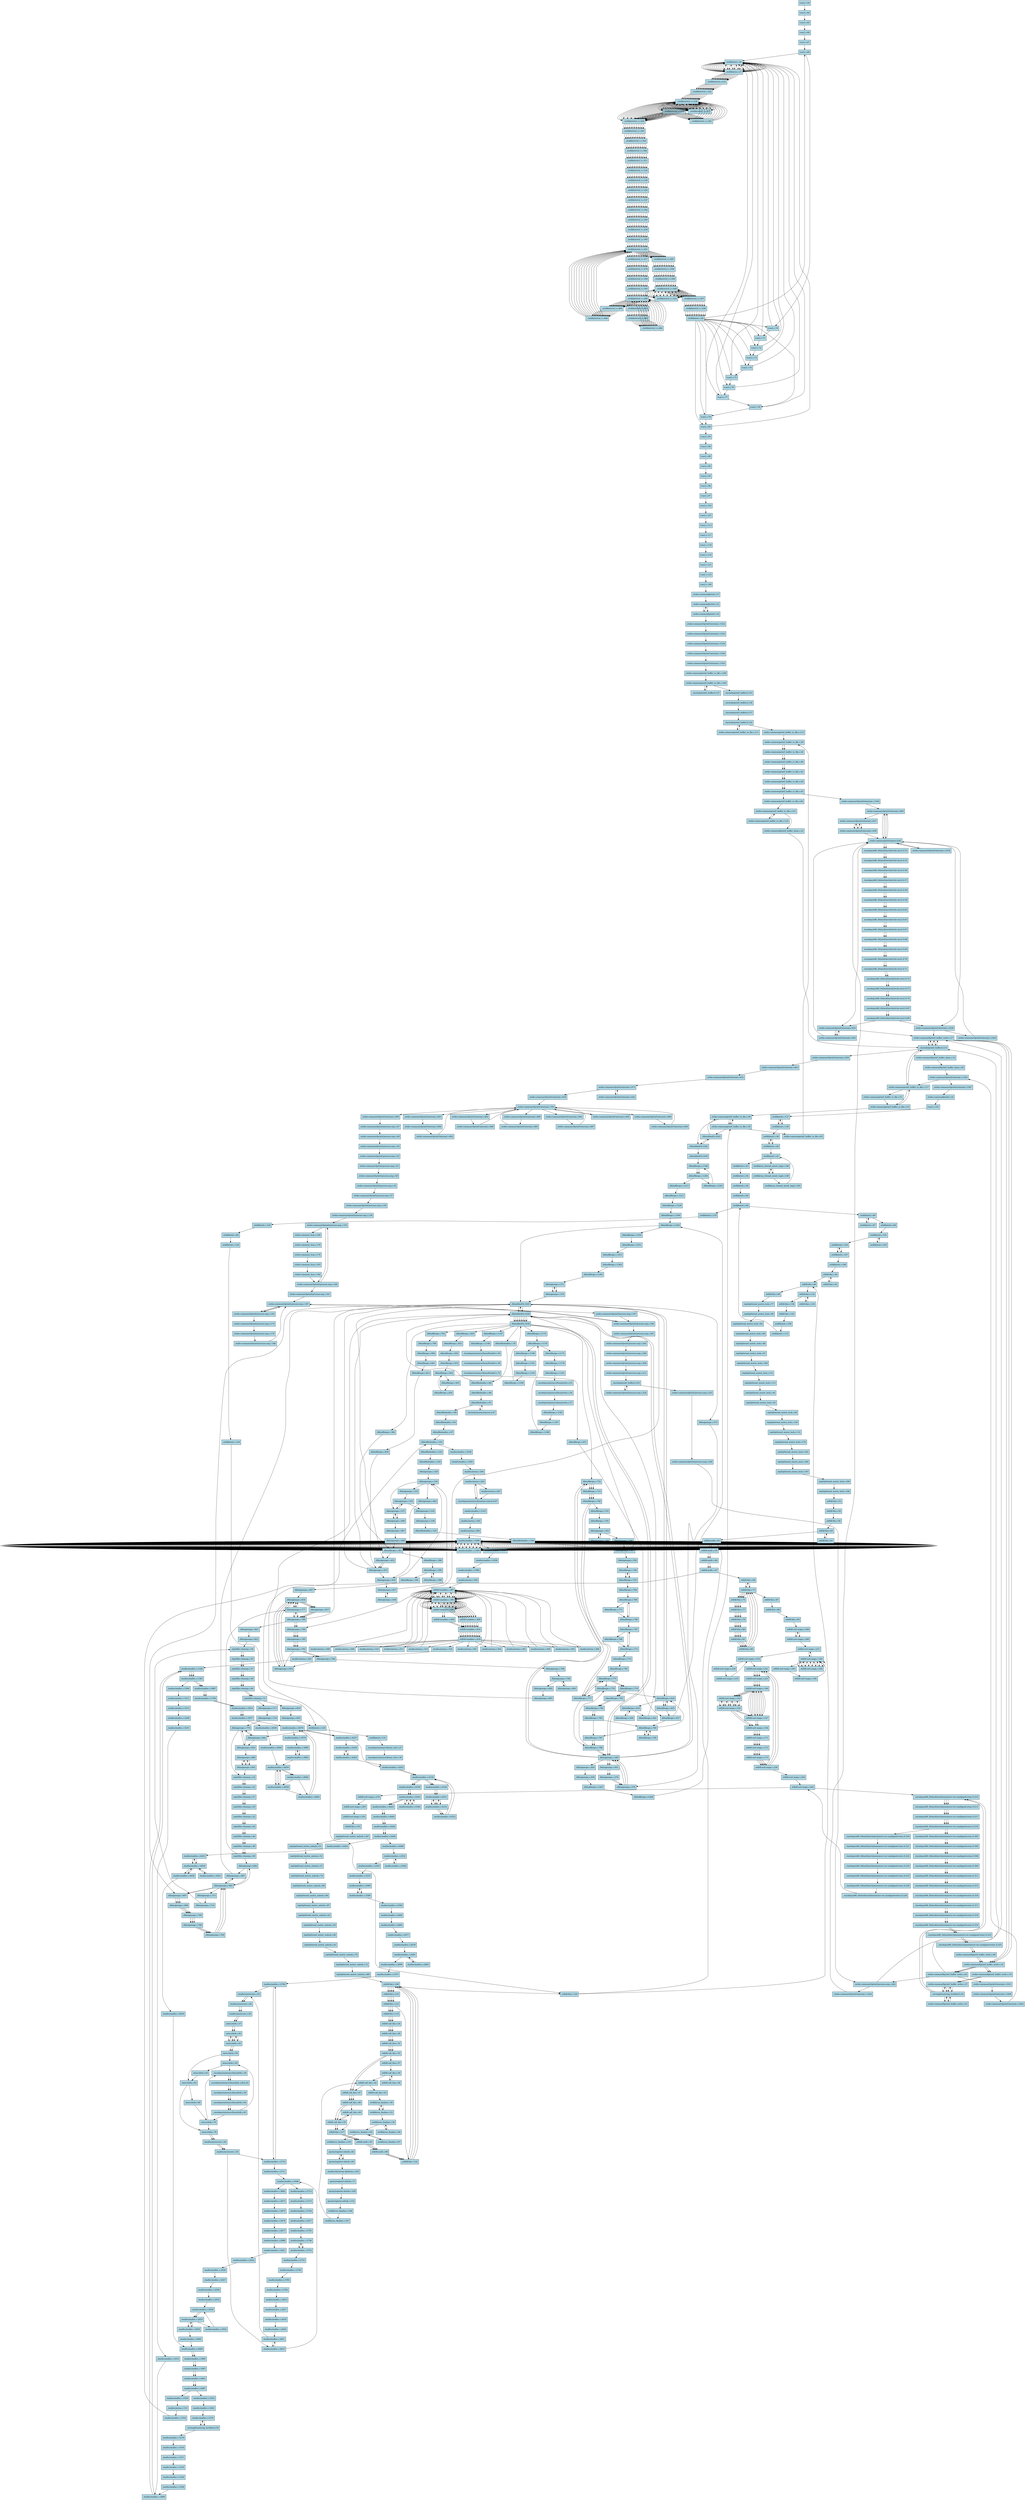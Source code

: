 digraph ControlFlow {
  node [shape=box, style=filled, fillcolor=lightblue];
  node1 [label="tcas2.c:54"];
  node2 [label="tcas2.c:64"];
  node3 [label="tcas2.c:65"];
  node4 [label="tcas2.c:66"];
  node5 [label="tcas2.c:67"];
  node6 [label="tcas2.c:69"];
  node7 [label="./stdlib/atoi.c:26"];
  node8 [label="./stdlib/atoi.c:27"];
  node9 [label="../stdlib/strtol.c:125"];
  node10 [label="../stdlib/strtol.c:126"];
  node11 [label="../stdlib/strtol_l.c:238"];
  node12 [label="../stdlib/strtol_l.c:252"];
  node13 [label="../stdlib/strtol_l.c:292"];
  node14 [label="../stdlib/strtol_l.c:257"];
  node15 [label="../stdlib/strtol_l.c:264"];
  node16 [label="../stdlib/strtol_l.c:295"];
  node17 [label="../stdlib/strtol_l.c:304"];
  node18 [label="../stdlib/strtol_l.c:306"];
  node19 [label="../stdlib/strtol_l.c:311"];
  node20 [label="../stdlib/strtol_l.c:316"];
  node21 [label="../stdlib/strtol_l.c:320"];
  node22 [label="../stdlib/strtol_l.c:322"];
  node23 [label="../stdlib/strtol_l.c:327"];
  node24 [label="../stdlib/strtol_l.c:342"];
  node25 [label="../stdlib/strtol_l.c:345"];
  node26 [label="../stdlib/strtol_l.c:258"];
  node27 [label="../stdlib/strtol_l.c:395"];
  node28 [label="../stdlib/strtol_l.c:451"];
  node29 [label="../stdlib/strtol_l.c:477"];
  node30 [label="../stdlib/strtol_l.c:478"];
  node31 [label="../stdlib/strtol_l.c:394"];
  node32 [label="../stdlib/strtol_l.c:393"];
  node33 [label="../stdlib/strtol_l.c:489"];
  node34 [label="../stdlib/strtol_l.c:453"];
  node35 [label="../stdlib/strtol_l.c:481"];
  node36 [label="../stdlib/strtol_l.c:484"];
  node37 [label="../stdlib/strtol_l.c:490"];
  node38 [label="../stdlib/strtol_l.c:449"];
  node39 [label="../stdlib/strtol_l.c:495"];
  node40 [label="../stdlib/strtol_l.c:500"];
  node41 [label="../stdlib/strtol_l.c:506"];
  node42 [label="../stdlib/strtol_l.c:509"];
  node43 [label="../stdlib/strtol_l.c:524"];
  node44 [label="../stdlib/strtol_l.c:507"];
  node45 [label="../stdlib/strtol_l.c:546"];
  node46 [label="./stdlib/atoi.c:28"];
  node47 [label="tcas2.c:70"];
  node48 [label="tcas2.c:71"];
  node49 [label="tcas2.c:72"];
  node50 [label="tcas2.c:73"];
  node51 [label="tcas2.c:74"];
  node52 [label="tcas2.c:75"];
  node53 [label="tcas2.c:76"];
  node54 [label="tcas2.c:77"];
  node55 [label="tcas2.c:78"];
  node56 [label="tcas2.c:79"];
  node57 [label="tcas2.c:80"];
  node58 [label="tcas2.c:83"];
  node59 [label="tcas2.c:86"];
  node60 [label="tcas2.c:89"];
  node61 [label="tcas2.c:90"];
  node62 [label="tcas2.c:93"];
  node63 [label="tcas2.c:96"];
  node64 [label="tcas2.c:97"];
  node65 [label="tcas2.c:103"];
  node66 [label="tcas2.c:107"];
  node67 [label="tcas2.c:113"];
  node68 [label="tcas2.c:117"];
  node69 [label="tcas2.c:118"];
  node70 [label="tcas2.c:119"];
  node71 [label="tcas2.c:121"];
  node72 [label="tcas2.c:123"];
  node73 [label="tcas2.c:140"];
  node74 [label="./stdio-common/fprintf.c:27"];
  node75 [label="./stdio-common/fprintf.c:31"];
  node76 [label="./stdio-common/fprintf.c:32"];
  node77 [label="./stdio-common/vfprintf-internal.c:1522"];
  node78 [label="./stdio-common/vfprintf-internal.c:1525"];
  node79 [label="./stdio-common/vfprintf-internal.c:1529"];
  node80 [label="./stdio-common/vfprintf-internal.c:1540"];
  node81 [label="./stdio-common/vfprintf-internal.c:1543"];
  node82 [label="./stdio-common/printf_buffer_to_file.c:108"];
  node83 [label="./stdio-common/printf_buffer_to_file.c:109"];
  node84 [label="../include/printf_buffer.h:127"];
  node85 [label="../include/printf_buffer.h:125"];
  node86 [label="../include/printf_buffer.h:128"];
  node87 [label="../include/printf_buffer.h:137"];
  node88 [label="../include/printf_buffer.h:124"];
  node89 [label="./stdio-common/printf_buffer_to_file.c:111"];
  node90 [label="./stdio-common/printf_buffer_to_file.c:112"];
  node91 [label="./stdio-common/printf_buffer_to_file.c:29"];
  node92 [label="./stdio-common/printf_buffer_to_file.c:30"];
  node93 [label="./stdio-common/printf_buffer_to_file.c:40"];
  node94 [label="./stdio-common/printf_buffer_to_file.c:41"];
  node95 [label="./stdio-common/printf_buffer_to_file.c:44"];
  node96 [label="./stdio-common/printf_buffer_to_file.c:45"];
  node97 [label="./stdio-common/vfprintf-internal.c:1544"];
  node98 [label="./stdio-common/vfprintf-internal.c:600"];
  node99 [label="./stdio-common/printf-parse.h:82"];
  node100 [label="./stdio-common/vfprintf-internal.c:627"];
  node101 [label="./stdio-common/vfprintf-internal.c:638"];
  node102 [label="../sysdeps/x86_64/multiarch/strchr-avx2.S:53"];
  node103 [label="../sysdeps/x86_64/multiarch/strchr-avx2.S:55"];
  node104 [label="../sysdeps/x86_64/multiarch/strchr-avx2.S:56"];
  node105 [label="../sysdeps/x86_64/multiarch/strchr-avx2.S:57"];
  node106 [label="../sysdeps/x86_64/multiarch/strchr-avx2.S:58"];
  node107 [label="../sysdeps/x86_64/multiarch/strchr-avx2.S:59"];
  node108 [label="../sysdeps/x86_64/multiarch/strchr-avx2.S:62"];
  node109 [label="../sysdeps/x86_64/multiarch/strchr-avx2.S:63"];
  node110 [label="../sysdeps/x86_64/multiarch/strchr-avx2.S:67"];
  node111 [label="../sysdeps/x86_64/multiarch/strchr-avx2.S:68"];
  node112 [label="../sysdeps/x86_64/multiarch/strchr-avx2.S:69"];
  node113 [label="../sysdeps/x86_64/multiarch/strchr-avx2.S:70"];
  node114 [label="../sysdeps/x86_64/multiarch/strchr-avx2.S:71"];
  node115 [label="../sysdeps/x86_64/multiarch/strchr-avx2.S:72"];
  node116 [label="../sysdeps/x86_64/multiarch/strchr-avx2.S:73"];
  node117 [label="../sysdeps/x86_64/multiarch/strchr-avx2.S:74"];
  node118 [label="../sysdeps/x86_64/multiarch/strchr-avx2.S:87"];
  node119 [label="../sysdeps/x86_64/multiarch/strchr-avx2.S:89"];
  node120 [label="./stdio-common/vfprintf-internal.c:653"];
  node121 [label="./stdio-common/vfprintf-internal.c:654"];
  node122 [label="./stdio-common/Xprintf_buffer_write.c:27"];
  node123 [label="../include/printf_buffer.h:115"];
  node124 [label="./stdio-common/Xprintf_buffer_write.c:31"];
  node125 [label="./stdio-common/Xprintf_buffer_write.c:44"];
  node126 [label="./stdio-common/vfprintf-internal.c:659"];
  node127 [label="./stdio-common/vfprintf-internal.c:663"];
  node128 [label="./stdio-common/vfprintf-internal.c:631"];
  node129 [label="./stdio-common/vfprintf-internal.c:973"];
  node130 [label="./stdio-common/vfprintf-internal.c:642"];
  node131 [label="./stdio-common/vfprintf-internal.c:634"];
  node132 [label="./stdio-common/vfprintf-internal.c:705"];
  node133 [label="./stdio-common/vfprintf-internal.c:692"];
  node134 [label="./stdio-common/vfprintf-internal.c:699"];
  node135 [label="./stdio-common/vfprintf-internal.c:691"];
  node136 [label="./stdio-common/vfprintf-internal.c:687"];
  node137 [label="./stdio-common/vfprintf-internal.c:695"];
  node138 [label="./stdio-common/vfprintf-internal.c:698"];
  node139 [label="./stdio-common/vfprintf-internal.c:694"];
  node140 [label="./stdio-common/vfprintf-internal.c:686"];
  node141 [label="./stdio-common/vfprintf-internal.c:685"];
  node142 [label="./stdio-common/vfprintf-internal.c:693"];
  node143 [label="./stdio-common/vfprintf-internal.c:684"];
  node144 [label="./stdio-common/vfprintf-internal.c:683"];
  node145 [label="./stdio-common/vfprintf-internal.c:690"];
  node146 [label="./stdio-common/vfprintf-process-arg.c:67"];
  node147 [label="./stdio-common/vfprintf-process-arg.c:48"];
  node148 [label="./stdio-common/vfprintf-process-arg.c:50"];
  node149 [label="./stdio-common/vfprintf-process-arg.c:52"];
  node150 [label="./stdio-common/vfprintf-process-arg.c:53"];
  node151 [label="./stdio-common/vfprintf-process-arg.c:58"];
  node152 [label="./stdio-common/vfprintf-process-arg.c:35"];
  node153 [label="./stdio-common/vfprintf-process-arg.c:57"];
  node154 [label="./stdio-common/vfprintf-process-arg.c:136"];
  node155 [label="./stdio-common/vfprintf-process-arg.c:138"];
  node156 [label="./stdio-common/vfprintf-process-arg.c:155"];
  node157 [label="./stdio-common/_itoa.c:169"];
  node158 [label="./stdio-common/_itoa.c:170"];
  node159 [label="./stdio-common/_itoa.c:174"];
  node160 [label="./stdio-common/_itoa.c:183"];
  node161 [label="./stdio-common/_itoa.c:192"];
  node162 [label="./stdio-common/vfprintf-process-arg.c:166"];
  node163 [label="./stdio-common/vfprintf-process-arg.c:161"];
  node164 [label="./stdio-common/vfprintf-process-arg.c:187"];
  node165 [label="./stdio-common/vfprintf-process-arg.c:195"];
  node166 [label="./stdio-common/vfprintf-process-arg.c:199"];
  node167 [label="./stdio-common/vfprintf-process-arg.c:175"];
  node168 [label="./stdio-common/vfprintf-process-arg.c:170"];
  node169 [label="./stdio-common/vfprintf-process-arg.c:186"];
  node170 [label="./stdio-common/vfprintf-process-arg.c:197"];
  node171 [label="./stdio-common/vfprintf-process-arg.c:201"];
  node172 [label="./stdio-common/vfprintf-process-arg.c:205"];
  node173 [label="./stdio-common/vfprintf-process-arg.c:206"];
  node174 [label="./stdio-common/vfprintf-process-arg.c:208"];
  node175 [label="./stdio-common/vfprintf-process-arg.c:211"];
  node176 [label="../include/printf_buffer.h:163"];
  node177 [label="./stdio-common/vfprintf-process-arg.c:224"];
  node178 [label="./stdio-common/vfprintf-process-arg.c:233"];
  node179 [label="./stdio-common/vfprintf-process-arg.c:236"];
  node180 [label="./stdio-common/vfprintf-process-arg.c:240"];
  node181 [label="./stdio-common/Xprintf_buffer_write.c:33"];
  node182 [label="./stdio-common/Xprintf_buffer_write.c:37"];
  node183 [label="../string/bits/string_fortified.h:29"];
  node184 [label="./stdio-common/Xprintf_buffer_write.c:41"];
  node185 [label="../sysdeps/x86_64/multiarch/memmove-vec-unaligned-erms.S:210"];
  node186 [label="../sysdeps/x86_64/multiarch/memmove-vec-unaligned-erms.S:211"];
  node187 [label="../sysdeps/x86_64/multiarch/memmove-vec-unaligned-erms.S:217"];
  node188 [label="../sysdeps/x86_64/multiarch/memmove-vec-unaligned-erms.S:218"];
  node189 [label="../sysdeps/x86_64/multiarch/memmove-vec-unaligned-erms.S:305"];
  node190 [label="../sysdeps/x86_64/multiarch/memmove-vec-unaligned-erms.S:306"];
  node191 [label="../sysdeps/x86_64/multiarch/memmove-vec-unaligned-erms.S:308"];
  node192 [label="../sysdeps/x86_64/multiarch/memmove-vec-unaligned-erms.S:309"];
  node193 [label="../sysdeps/x86_64/multiarch/memmove-vec-unaligned-erms.S:311"];
  node194 [label="../sysdeps/x86_64/multiarch/memmove-vec-unaligned-erms.S:315"];
  node195 [label="../sysdeps/x86_64/multiarch/memmove-vec-unaligned-erms.S:316"];
  node196 [label="../sysdeps/x86_64/multiarch/memmove-vec-unaligned-erms.S:317"];
  node197 [label="../sysdeps/x86_64/multiarch/memmove-vec-unaligned-erms.S:318"];
  node198 [label="../sysdeps/x86_64/multiarch/memmove-vec-unaligned-erms.S:319"];
  node199 [label="../sysdeps/x86_64/multiarch/memmove-vec-unaligned-erms.S:323"];
  node200 [label="../sysdeps/x86_64/multiarch/memmove-vec-unaligned-erms.S:325"];
  node201 [label="./stdio-common/Xprintf_buffer_write.c:40"];
  node202 [label="./stdio-common/vfprintf-internal.c:1024"];
  node203 [label="./stdio-common/vfprintf-internal.c:1018"];
  node204 [label="./stdio-common/vfprintf-internal.c:1028"];
  node205 [label="./stdio-common/vfprintf-internal.c:1029"];
  node206 [label="./stdio-common/vfprintf-internal.c:1031"];
  node207 [label="./stdio-common/vfprintf-internal.c:1009"];
  node208 [label="./stdio-common/vfprintf-internal.c:1044"];
  node209 [label="./stdio-common/vfprintf-internal.c:1545"];
  node210 [label="./stdio-common/printf_buffer_to_file.c:117"];
  node211 [label="./stdio-common/printf_buffer_to_file.c:53"];
  node212 [label="./stdio-common/printf_buffer_to_file.c:51"];
  node213 [label="./stdio-common/printf_buffer_to_file.c:58"];
  node214 [label="./stdio-common/printf_buffer_to_file.c:59"];
  node215 [label="../libio/libioP.h:1025"];
  node216 [label="../libio/libioP.h:1026"];
  node217 [label="../libio/libioP.h:1030"];
  node218 [label="./libio/fileops.c:1198"];
  node219 [label="./libio/fileops.c:1204"];
  node220 [label="./libio/fileops.c:1205"];
  node221 [label="./libio/fileops.c:1213"];
  node222 [label="./libio/fileops.c:1211"];
  node223 [label="./libio/fileops.c:1228"];
  node224 [label="./libio/fileops.c:1200"];
  node225 [label="./libio/fileops.c:1244"];
  node226 [label="./libio/libioP.h:1025"];
  node227 [label="./libio/libioP.h:1026"];
  node228 [label="./libio/libioP.h:1030"];
  node229 [label="./libio/fileops.c:732"];
  node230 [label="./libio/fileops.c:733"];
  node231 [label="./libio/fileops.c:740"];
  node232 [label="./libio/fileops.c:743"];
  node233 [label="./libio/fileops.c:745"];
  node234 [label="./libio/genops.c:343"];
  node235 [label="./libio/genops.c:344"];
  node236 [label="./libio/genops.c:346"];
  node237 [label="./libio/genops.c:347"];
  node238 [label="./libio/filedoalloc.c:78"];
  node239 [label="./libio/filedoalloc.c:84"];
  node240 [label="./libio/fileops.c:1147"];
  node241 [label="./libio/fileops.c:1148"];
  node242 [label="../sysdeps/unix/sysv/linux/fstat64.c:30"];
  node243 [label="../sysdeps/unix/sysv/linux/fstat64.c:39"];
  node244 [label="../sysdeps/unix/sysv/linux/fstat64.c:72"];
  node245 [label="./libio/filedoalloc.c:86"];
  node246 [label="./libio/filedoalloc.c:91"];
  node247 [label="../include/sys/sysmacros.h:47"];
  node248 [label="./libio/filedoalloc.c:89"];
  node249 [label="./libio/filedoalloc.c:94"];
  node250 [label="./libio/filedoalloc.c:97"];
  node251 [label="./libio/filedoalloc.c:101"];
  node252 [label="./malloc/malloc.c:3294"];
  node253 [label="./malloc/malloc.c:3301"];
  node254 [label="./malloc/arena.c:264"];
  node255 [label="./malloc/arena.c:262"];
  node256 [label="../sysdeps/unix/sysv/linux/not-cancel.h:97"];
  node257 [label="./malloc/arena.c:267"];
  node258 [label="./malloc/malloc.c:3143"];
  node259 [label="./malloc/arena.c:292"];
  node260 [label="./malloc/arena.c:296"];
  node261 [label="./malloc/malloc.c:1946"];
  node262 [label="./malloc/malloc.c:1949"];
  node263 [label="./malloc/malloc.c:1957"];
  node264 [label="./malloc/malloc.c:1958"];
  node265 [label="./malloc/malloc.c:1960"];
  node266 [label="./malloc/arena.c:300"];
  node267 [label="./elf/dl-tunables.c:387"];
  node268 [label="./elf/dl-tunables.c:390"];
  node269 [label="./elf/dl-tunables.c:399"];
  node270 [label="./elf/dl-tunables.c:409"];
  node271 [label="./elf/dl-tunables.c:416"];
  node272 [label="./elf/dl-tunables.c:418"];
  node273 [label="./malloc/arena.c:301"];
  node274 [label="./elf/dl-tunables.c:400"];
  node275 [label="./malloc/arena.c:302"];
  node276 [label="./malloc/arena.c:303"];
  node277 [label="./malloc/arena.c:304"];
  node278 [label="./malloc/arena.c:305"];
  node279 [label="./malloc/arena.c:306"];
  node280 [label="./malloc/arena.c:308"];
  node281 [label="./malloc/arena.c:309"];
  node282 [label="./malloc/arena.c:310"];
  node283 [label="./malloc/arena.c:313"];
  node284 [label="./malloc/arena.c:314"];
  node285 [label="./malloc/arena.c:316"];
  node286 [label="./malloc/arena.c:326"];
  node287 [label="./malloc/malloc.c:1326"];
  node288 [label="./malloc/malloc.c:1345"];
  node289 [label="./malloc/malloc.c:3306"];
  node290 [label="./malloc/malloc.c:3311"];
  node291 [label="./malloc/malloc.c:3313"];
  node292 [label="./malloc/malloc.c:3248"];
  node293 [label="./malloc/malloc.c:3251"];
  node294 [label="./malloc/malloc.c:3252"];
  node295 [label="./malloc/malloc.c:3846"];
  node296 [label="./malloc/malloc.c:3887"];
  node297 [label="./malloc/malloc.c:1794"];
  node298 [label="./malloc/malloc.c:3914"];
  node299 [label="./malloc/malloc.c:3977"];
  node300 [label="./malloc/malloc.c:4070"];
  node301 [label="./malloc/malloc.c:3979"];
  node302 [label="./malloc/malloc.c:3980"];
  node303 [label="./malloc/malloc.c:3982"];
  node304 [label="./malloc/malloc.c:4059"];
  node305 [label="./malloc/malloc.c:4058"];
  node306 [label="./malloc/malloc.c:4060"];
  node307 [label="./malloc/malloc.c:4064"];
  node308 [label="./malloc/malloc.c:4257"];
  node309 [label="./malloc/malloc.c:4263"];
  node310 [label="./malloc/malloc.c:4334"];
  node311 [label="./malloc/malloc.c:4330"];
  node312 [label="./malloc/malloc.c:4331"];
  node313 [label="./malloc/malloc.c:4332"];
  node314 [label="./malloc/malloc.c:4333"];
  node315 [label="./malloc/malloc.c:4339"];
  node316 [label="./malloc/malloc.c:4343"];
  node317 [label="./malloc/malloc.c:4346"];
  node318 [label="./malloc/malloc.c:4443"];
  node319 [label="./malloc/malloc.c:4444"];
  node320 [label="./malloc/malloc.c:4446"];
  node321 [label="./malloc/malloc.c:4449"];
  node322 [label="./malloc/malloc.c:4466"];
  node323 [label="./malloc/malloc.c:2552"];
  node324 [label="./malloc/malloc.c:2564"];
  node325 [label="./malloc/malloc.c:2563"];
  node326 [label="./malloc/malloc.c:2553"];
  node327 [label="./malloc/malloc.c:2589"];
  node328 [label="./malloc/malloc.c:2590"];
  node329 [label="./malloc/malloc.c:2599"];
  node330 [label="./malloc/malloc.c:2608"];
  node331 [label="./malloc/malloc.c:2669"];
  node332 [label="./malloc/malloc.c:2677"];
  node333 [label="./malloc/malloc.c:2678"];
  node334 [label="./malloc/malloc.c:2691"];
  node335 [label="./malloc/malloc.c:2693"];
  node336 [label="./malloc/malloc.c:2699"];
  node337 [label="./malloc/malloc.c:2707"];
  node338 [label="./malloc/malloc.c:2709"];
  node339 [label="./malloc/morecore.c:25"];
  node340 [label="./malloc/morecore.c:26"];
  node341 [label="./malloc/morecore.c:29"];
  node342 [label="./misc/sbrk.c:37"];
  node343 [label="./misc/sbrk.c:40"];
  node344 [label="./misc/sbrk.c:43"];
  node345 [label="./misc/sbrk.c:58"];
  node346 [label="./misc/sbrk.c:59"];
  node347 [label="../sysdeps/unix/sysv/linux/brk.c:36"];
  node348 [label="../sysdeps/unix/sysv/linux/brk_call.h:24"];
  node349 [label="../sysdeps/unix/sysv/linux/brk.c:38"];
  node350 [label="../sysdeps/unix/sysv/linux/brk.c:44"];
  node351 [label="../sysdeps/unix/sysv/linux/brk.c:45"];
  node352 [label="./misc/sbrk.c:63"];
  node353 [label="./misc/sbrk.c:62"];
  node354 [label="./misc/sbrk.c:66"];
  node355 [label="./misc/sbrk.c:74"];
  node356 [label="./misc/sbrk.c:78"];
  node357 [label="./malloc/morecore.c:30"];
  node358 [label="./malloc/morecore.c:34"];
  node359 [label="./malloc/malloc.c:2710"];
  node360 [label="./malloc/malloc.c:2711"];
  node361 [label="./malloc/malloc.c:2008"];
  node362 [label="./malloc/malloc.c:2712"];
  node363 [label="./malloc/malloc.c:2715"];
  node364 [label="./malloc/malloc.c:2744"];
  node365 [label="./malloc/malloc.c:2017"];
  node366 [label="./malloc/malloc.c:2745"];
  node367 [label="./malloc/malloc.c:2746"];
  node368 [label="./malloc/malloc.c:2752"];
  node369 [label="./malloc/malloc.c:2755"];
  node370 [label="./malloc/malloc.c:2795"];
  node371 [label="./malloc/malloc.c:2783"];
  node372 [label="./malloc/malloc.c:2782"];
  node373 [label="./malloc/malloc.c:2814"];
  node374 [label="./malloc/malloc.c:2817"];
  node375 [label="./malloc/malloc.c:2818"];
  node376 [label="./malloc/malloc.c:2820"];
  node377 [label="./malloc/malloc.c:2821"];
  node378 [label="./malloc/malloc.c:2833"];
  node379 [label="./malloc/malloc.c:3882"];
  node380 [label="./malloc/malloc.c:2873"];
  node381 [label="./malloc/malloc.c:2875"];
  node382 [label="./malloc/malloc.c:2876"];
  node383 [label="./malloc/malloc.c:2877"];
  node384 [label="./malloc/malloc.c:2888"];
  node385 [label="./malloc/malloc.c:2921"];
  node386 [label="./malloc/malloc.c:2922"];
  node387 [label="./malloc/malloc.c:2926"];
  node388 [label="./malloc/malloc.c:2927"];
  node389 [label="./malloc/malloc.c:2930"];
  node390 [label="./malloc/malloc.c:2933"];
  node391 [label="./malloc/malloc.c:2934"];
  node392 [label="./malloc/malloc.c:2935"];
  node393 [label="./malloc/malloc.c:2932"];
  node394 [label="./malloc/malloc.c:2936"];
  node395 [label="./malloc/malloc.c:4482"];
  node396 [label="./malloc/malloc.c:4460"];
  node397 [label="./malloc/malloc.c:1985"];
  node398 [label="./malloc/malloc.c:1987"];
  node399 [label="./malloc/malloc.c:4461"];
  node400 [label="./malloc/malloc.c:4487"];
  node401 [label="./malloc/malloc.c:3253"];
  node402 [label="./malloc/malloc.c:3261"];
  node403 [label="./malloc/malloc.c:3270"];
  node404 [label="../string/bits/string_fortified.h:59"];
  node405 [label="./malloc/malloc.c:3274"];
  node406 [label="./malloc/malloc.c:3316"];
  node407 [label="./malloc/malloc.c:3317"];
  node408 [label="./malloc/malloc.c:3318"];
  node409 [label="./malloc/malloc.c:3326"];
  node410 [label="./malloc/malloc.c:3328"];
  node411 [label="./malloc/malloc.c:4039"];
  node412 [label="./malloc/malloc.c:4040"];
  node413 [label="./malloc/malloc.c:4259"];
  node414 [label="./malloc/malloc.c:4262"];
  node415 [label="./malloc/malloc.c:4452"];
  node416 [label="./malloc/malloc.c:4453"];
  node417 [label="./malloc/malloc.c:4454"];
  node418 [label="./malloc/malloc.c:4451"];
  node419 [label="./malloc/malloc.c:4456"];
  node420 [label="./malloc/malloc.c:4459"];
  node421 [label="./malloc/malloc.c:3329"];
  node422 [label="./malloc/arena.c:153"];
  node423 [label="./malloc/malloc.c:3354"];
  node424 [label="./libio/filedoalloc.c:102"];
  node425 [label="./libio/filedoalloc.c:104"];
  node426 [label="./libio/genops.c:329"];
  node427 [label="./libio/genops.c:330"];
  node428 [label="./libio/genops.c:332"];
  node429 [label="./libio/genops.c:333"];
  node430 [label="./libio/genops.c:334"];
  node431 [label="./libio/genops.c:338"];
  node432 [label="./libio/filedoalloc.c:105"];
  node433 [label="./libio/filedoalloc.c:106"];
  node434 [label="./libio/genops.c:350"];
  node435 [label="./libio/fileops.c:746"];
  node436 [label="./libio/fileops.c:755"];
  node437 [label="./libio/fileops.c:764"];
  node438 [label="./libio/fileops.c:769"];
  node439 [label="./libio/fileops.c:766"];
  node440 [label="./libio/fileops.c:771"];
  node441 [label="./libio/fileops.c:767"];
  node442 [label="./libio/fileops.c:772"];
  node443 [label="./libio/fileops.c:768"];
  node444 [label="./libio/fileops.c:773"];
  node445 [label="./libio/fileops.c:765"];
  node446 [label="./libio/fileops.c:775"];
  node447 [label="./libio/fileops.c:776"];
  node448 [label="./libio/fileops.c:777"];
  node449 [label="./libio/fileops.c:788"];
  node450 [label="./libio/fileops.c:424"];
  node451 [label="./libio/fileops.c:425"];
  node452 [label="./libio/fileops.c:427"];
  node453 [label="./libio/fileops.c:1250"];
  node454 [label="./libio/fileops.c:1251"];
  node455 [label="./libio/fileops.c:1253"];
  node456 [label="./libio/fileops.c:1264"];
  node457 [label="./libio/fileops.c:1265"];
  node458 [label="./libio/genops.c:371"];
  node459 [label="./libio/genops.c:374"];
  node460 [label="./libio/genops.c:373"];
  node461 [label="./libio/genops.c:379"];
  node462 [label="./libio/genops.c:399"];
  node463 [label="./libio/fileops.c:778"];
  node464 [label="./libio/fileops.c:781"];
  node465 [label="./libio/fileops.c:782"];
  node466 [label="./libio/fileops.c:783"];
  node467 [label="./libio/fileops.c:787"];
  node468 [label="./libio/genops.c:401"];
  node469 [label="./libio/genops.c:376"];
  node470 [label="./libio/fileops.c:784"];
  node471 [label="./libio/fileops.c:785"];
  node472 [label="./libio/fileops.c:434"];
  node473 [label="./libio/fileops.c:444"];
  node474 [label="./libio/fileops.c:441"];
  node475 [label="./libio/fileops.c:1174"];
  node476 [label="./libio/fileops.c:1176"];
  node477 [label="./libio/fileops.c:1175"];
  node478 [label="./libio/fileops.c:1178"];
  node479 [label="./libio/fileops.c:1181"];
  node480 [label="../sysdeps/unix/sysv/linux/write.c:25"];
  node481 [label="../sysdeps/unix/sysv/linux/write.c:26"];
  node482 [label="../sysdeps/unix/sysv/linux/write.c:27"];
  node483 [label="./libio/fileops.c:1182"];
  node484 [label="./libio/fileops.c:1187"];
  node485 [label="./libio/fileops.c:1188"];
  node486 [label="./libio/fileops.c:1190"];
  node487 [label="./libio/fileops.c:1191"];
  node488 [label="./libio/fileops.c:1193"];
  node489 [label="./libio/fileops.c:1194"];
  node490 [label="./libio/fileops.c:450"];
  node491 [label="./libio/fileops.c:452"];
  node492 [label="./libio/fileops.c:456"];
  node493 [label="./libio/fileops.c:453"];
  node494 [label="./libio/fileops.c:454"];
  node495 [label="./libio/fileops.c:455"];
  node496 [label="./libio/fileops.c:426"];
  node497 [label="./libio/fileops.c:457"];
  node498 [label="./libio/genops.c:403"];
  node499 [label="./libio/genops.c:404"];
  node500 [label="./libio/fileops.c:1267"];
  node501 [label="./libio/fileops.c:1268"];
  node502 [label="./stdio-common/printf_buffer_to_file.c:65"];
  node503 [label="./stdio-common/printf_buffer_to_file.c:66"];
  node504 [label="./stdio-common/printf_buffer_to_file.c:121"];
  node505 [label="./stdio-common/printf_buffer_to_file.c:122"];
  node506 [label="./stdio-common/Xprintf_buffer_done.c:25"];
  node507 [label="./stdio-common/Xprintf_buffer_done.c:33"];
  node508 [label="./stdio-common/Xprintf_buffer_done.c:40"];
  node509 [label="./stdio-common/vfprintf-internal.c:1567"];
  node510 [label="./stdio-common/fprintf.c:35"];
  node511 [label="tcas2.c:141"];
  node512 [label="./stdlib/exit.c:137"];
  node513 [label="./stdlib/exit.c:138"];
  node514 [label="./stdlib/exit.c:38"];
  node515 [label="./stdlib/exit.c:40"];
  node516 [label="./stdlib/exit.c:41"];
  node517 [label="./stdlib/cxa_thread_atexit_impl.c:148"];
  node518 [label="./stdlib/cxa_thread_atexit_impl.c:149"];
  node519 [label="./stdlib/cxa_thread_atexit_impl.c:165"];
  node520 [label="./stdlib/exit.c:43"];
  node521 [label="./stdlib/exit.c:54"];
  node522 [label="./stdlib/exit.c:56"];
  node523 [label="./stdlib/exit.c:94"];
  node524 [label="./stdlib/exit.c:64"];
  node525 [label="./stdlib/exit.c:66"];
  node526 [label="./stdlib/exit.c:67"];
  node527 [label="./stdlib/exit.c:69"];
  node528 [label="./stdlib/exit.c:101"];
  node529 [label="./stdlib/exit.c:103"];
  node530 [label="./stdlib/exit.c:104"];
  node531 [label="./stdlib/exit.c:107"];
  node532 [label="./stdlib/exit.c:108"];
  node533 [label="./elf/dl-fini.c:26"];
  node534 [label="./elf/dl-fini.c:43"];
  node535 [label="./elf/dl-fini.c:46"];
  node536 [label="./elf/dl-fini.c:49"];
  node537 [label="./nptl/pthread_mutex_lock.c:77"];
  node538 [label="./nptl/pthread_mutex_lock.c:80"];
  node539 [label="./nptl/pthread_mutex_lock.c:82"];
  node540 [label="./nptl/pthread_mutex_lock.c:84"];
  node541 [label="./nptl/pthread_mutex_lock.c:88"];
  node542 [label="./nptl/pthread_mutex_lock.c:97"];
  node543 [label="./nptl/pthread_mutex_lock.c:108"];
  node544 [label="./nptl/pthread_mutex_lock.c:112"];
  node545 [label="./nptl/pthread_mutex_lock.c:115"];
  node546 [label="./nptl/pthread_mutex_lock.c:44"];
  node547 [label="./nptl/pthread_mutex_lock.c:45"];
  node548 [label="./nptl/pthread_mutex_lock.c:46"];
  node549 [label="./nptl/pthread_mutex_lock.c:130"];
  node550 [label="./nptl/pthread_mutex_lock.c:131"];
  node551 [label="./nptl/pthread_mutex_lock.c:179"];
  node552 [label="./nptl/pthread_mutex_lock.c:182"];
  node553 [label="./nptl/pthread_mutex_lock.c:184"];
  node554 [label="./nptl/pthread_mutex_lock.c:187"];
  node555 [label="./nptl/pthread_mutex_lock.c:189"];
  node556 [label="./nptl/pthread_mutex_lock.c:190"];
  node557 [label="./elf/dl-fini.c:51"];
  node558 [label="./elf/dl-fini.c:54"];
  node559 [label="./elf/dl-fini.c:56"];
  node560 [label="./elf/dl-fini.c:63"];
  node561 [label="./elf/dl-fini.c:61"];
  node562 [label="./elf/dl-audit.c:41"];
  node563 [label="./elf/dl-audit.c:45"];
  node564 [label="./elf/dl-audit.c:46"];
  node565 [label="./elf/dl-audit.c:47"];
  node566 [label="./elf/dl-fini.c:68"];
  node567 [label="./elf/dl-fini.c:73"];
  node568 [label="./elf/dl-fini.c:75"];
  node569 [label="./elf/dl-fini.c:77"];
  node570 [label="./elf/dl-fini.c:79"];
  node571 [label="./elf/dl-fini.c:80"];
  node572 [label="./elf/dl-fini.c:81"];
  node573 [label="./elf/dl-fini.c:85"];
  node574 [label="./elf/dl-fini.c:87"];
  node575 [label="./elf/dl-fini.c:88"];
  node576 [label="./elf/dl-fini.c:94"];
  node577 [label="./elf/dl-sort-maps.c:298"];
  node578 [label="./elf/dl-sort-maps.c:306"];
  node579 [label="./elf/dl-sort-maps.c:211"];
  node580 [label="./elf/dl-sort-maps.c:183"];
  node581 [label="./elf/dl-sort-maps.c:181"];
  node582 [label="./elf/dl-sort-maps.c:182"];
  node583 [label="./elf/dl-sort-maps.c:184"];
  node584 [label="./elf/dl-sort-maps.c:216"];
  node585 [label="./elf/dl-sort-maps.c:218"];
  node586 [label="./elf/dl-sort-maps.c:219"];
  node587 [label="./elf/dl-sort-maps.c:221"];
  node588 [label="./elf/dl-sort-maps.c:223"];
  node589 [label="./elf/dl-sort-maps.c:140"];
  node590 [label="./elf/dl-sort-maps.c:143"];
  node591 [label="./elf/dl-sort-maps.c:145"];
  node592 [label="./elf/dl-sort-maps.c:156"];
  node593 [label="./elf/dl-sort-maps.c:171"];
  node594 [label="./elf/dl-sort-maps.c:172"];
  node595 [label="./elf/dl-sort-maps.c:173"];
  node596 [label="./elf/dl-sort-maps.c:226"];
  node597 [label="./elf/dl-sort-maps.c:147"];
  node598 [label="./elf/dl-sort-maps.c:244"];
  node599 [label="./elf/dl-sort-maps.c:263"];
  node600 [label="../sysdeps/x86_64/multiarch/memmove-vec-unaligned-erms.S:220"];
  node601 [label="../sysdeps/x86_64/multiarch/memmove-vec-unaligned-erms.S:221"];
  node602 [label="../sysdeps/x86_64/multiarch/memmove-vec-unaligned-erms.S:222"];
  node603 [label="../sysdeps/x86_64/multiarch/memmove-vec-unaligned-erms.S:224"];
  node604 [label="../sysdeps/x86_64/multiarch/memmove-vec-unaligned-erms.S:225"];
  node605 [label="../sysdeps/x86_64/multiarch/memmove-vec-unaligned-erms.S:226"];
  node606 [label="../sysdeps/x86_64/multiarch/memmove-vec-unaligned-erms.S:228"];
  node607 [label="./elf/dl-sort-maps.c:276"];
  node608 [label="./elf/dl-sort-maps.c:283"];
  node609 [label="./elf/dl-sort-maps.c:310"];
  node610 [label="./elf/dl-fini.c:103"];
  node611 [label="./nptl/pthread_mutex_unlock.c:367"];
  node612 [label="./nptl/pthread_mutex_unlock.c:51"];
  node613 [label="./nptl/pthread_mutex_unlock.c:52"];
  node614 [label="./nptl/pthread_mutex_unlock.c:57"];
  node615 [label="./nptl/pthread_mutex_unlock.c:74"];
  node616 [label="./nptl/pthread_mutex_unlock.c:80"];
  node617 [label="./nptl/pthread_mutex_unlock.c:84"];
  node618 [label="./nptl/pthread_mutex_unlock.c:87"];
  node619 [label="./nptl/pthread_mutex_unlock.c:62"];
  node620 [label="./nptl/pthread_mutex_unlock.c:39"];
  node621 [label="./nptl/pthread_mutex_unlock.c:40"];
  node622 [label="./nptl/pthread_mutex_unlock.c:41"];
  node623 [label="./nptl/pthread_mutex_unlock.c:70"];
  node624 [label="./nptl/pthread_mutex_unlock.c:72"];
  node625 [label="./nptl/pthread_mutex_unlock.c:369"];
  node626 [label="./elf/dl-fini.c:108"];
  node627 [label="./elf/dl-fini.c:110"];
  node628 [label="./elf/dl-fini.c:112"];
  node629 [label="./elf/dl-fini.c:114"];
  node630 [label="./elf/dl-call_fini.c:24"];
  node631 [label="./elf/dl-call_fini.c:28"];
  node632 [label="./elf/dl-call_fini.c:32"];
  node633 [label="./elf/dl-call_fini.c:35"];
  node634 [label="./elf/dl-call_fini.c:37"];
  node635 [label="./elf/dl-call_fini.c:39"];
  node636 [label="./elf/dl-call_fini.c:38"];
  node637 [label="./elf/dl-call_fini.c:42"];
  node638 [label="./elf/dl-call_fini.c:43"];
  node639 [label="./stdlib/cxa_finalize.c:30"];
  node640 [label="./stdlib/cxa_finalize.c:33"];
  node641 [label="./stdlib/cxa_finalize.c:36"];
  node642 [label="./stdlib/cxa_finalize.c:40"];
  node643 [label="./stdlib/cxa_finalize.c:93"];
  node644 [label="./stdlib/cxa_finalize.c:97"];
  node645 [label="./stdlib/cxa_finalize.c:105"];
  node646 [label="./posix/register-atfork.c:82"];
  node647 [label="./posix/register-atfork.c:83"];
  node648 [label="../malloc/dynarray-skeleton.c:243"];
  node649 [label="./posix/register-atfork.c:71"];
  node650 [label="./posix/register-atfork.c:109"];
  node651 [label="./posix/register-atfork.c:110"];
  node652 [label="./stdlib/cxa_finalize.c:106"];
  node653 [label="./stdlib/cxa_finalize.c:107"];
  node654 [label="./elf/dl-call_fini.c:47"];
  node655 [label="./elf/dl-call_fini.c:48"];
  node656 [label="./elf/dl-call_fini.c:49"];
  node657 [label="./elf/dl-call_fini.c:50"];
  node658 [label="./elf/dl-fini.c:117"];
  node659 [label="./elf/dl-audit.c:97"];
  node660 [label="./elf/dl-audit.c:98"];
  node661 [label="./elf/dl-fini.c:122"];
  node662 [label="./elf/dl-fini.c:126"];
  node663 [label="./elf/dl-fini.c:132"];
  node664 [label="./elf/dl-fini.c:134"];
  node665 [label="./elf/dl-fini.c:138"];
  node666 [label="./elf/dl-fini.c:145"];
  node667 [label="./stdlib/exit.c:109"];
  node668 [label="./stdlib/exit.c:113"];
  node669 [label="./stdlib/exit.c:119"];
  node670 [label="./stdlib/exit.c:120"];
  node671 [label="./stdlib/exit.c:60"];
  node672 [label="./stdlib/exit.c:126"];
  node673 [label="./stdlib/exit.c:128"];
  node674 [label="./stdlib/exit.c:129"];
  node675 [label="./libio/genops.c:842"];
  node676 [label="./libio/genops.c:776"];
  node677 [label="./libio/genops.c:843"];
  node678 [label="./libio/genops.c:686"];
  node679 [label="./libio/genops.c:691"];
  node680 [label="./nptl/libc-cleanup.c:24"];
  node681 [label="./nptl/libc-cleanup.c:25"];
  node682 [label="./nptl/libc-cleanup.c:27"];
  node683 [label="./nptl/libc-cleanup.c:29"];
  node684 [label="./nptl/libc-cleanup.c:32"];
  node685 [label="./nptl/libc-cleanup.c:44"];
  node686 [label="./nptl/libc-cleanup.c:46"];
  node687 [label="./nptl/libc-cleanup.c:48"];
  node688 [label="./nptl/libc-cleanup.c:49"];
  node689 [label="./libio/genops.c:692"];
  node690 [label="./libio/genops.c:687"];
  node691 [label="./libio/genops.c:695"];
  node692 [label="./libio/genops.c:697"];
  node693 [label="./libio/genops.c:698"];
  node694 [label="./libio/genops.c:700"];
  node695 [label="./libio/genops.c:708"];
  node696 [label="./libio/genops.c:709"];
  node697 [label="./libio/genops.c:713"];
  node698 [label="./libio/genops.c:714"];
  node699 [label="./nptl/libc-cleanup.c:54"];
  node700 [label="./nptl/libc-cleanup.c:55"];
  node701 [label="./nptl/libc-cleanup.c:57"];
  node702 [label="./nptl/libc-cleanup.c:59"];
  node703 [label="./nptl/libc-cleanup.c:60"];
  node704 [label="./nptl/libc-cleanup.c:71"];
  node705 [label="./libio/genops.c:717"];
  node706 [label="./libio/genops.c:718"];
  node707 [label="./libio/genops.c:777"];
  node708 [label="./libio/genops.c:780"];
  node709 [label="./libio/genops.c:784"];
  node710 [label="./libio/genops.c:785"];
  node711 [label="./libio/genops.c:792"];
  node712 [label="./libio/genops.c:814"];
  node713 [label="./libio/genops.c:816"];
  node714 [label="./libio/genops.c:817"];
  node715 [label="./libio/genops.c:794"];
  node716 [label="./libio/genops.c:796"];
  node717 [label="./libio/genops.c:798"];
  node718 [label="./libio/genops.c:801"];
  node719 [label="./libio/genops.c:802"];
  node720 [label="./libio/genops.c:805"];
  node721 [label="./libio/fileops.c:382"];
  node722 [label="./libio/fileops.c:383"];
  node723 [label="./libio/genops.c:452"];
  node724 [label="./libio/genops.c:453"];
  node725 [label="./libio/fileops.c:793"];
  node726 [label="./libio/fileops.c:798"];
  node727 [label="./libio/fileops.c:800"];
  node728 [label="./libio/fileops.c:801"];
  node729 [label="./libio/fileops.c:812"];
  node730 [label="./libio/fileops.c:816"];
  node731 [label="./libio/genops.c:455"];
  node732 [label="./libio/genops.c:462"];
  node733 [label="./libio/genops.c:457"];
  node734 [label="./libio/genops.c:458"];
  node735 [label="./libio/genops.c:337"];
  node736 [label="./libio/genops.c:466"];
  node737 [label="./libio/genops.c:467"];
  node738 [label="./libio/genops.c:468"];
  node739 [label="./libio/fileops.c:386"];
  node740 [label="./libio/fileops.c:390"];
  node741 [label="./libio/fileops.c:388"];
  node742 [label="./libio/fileops.c:391"];
  node743 [label="./libio/genops.c:807"];
  node744 [label="./libio/genops.c:821"];
  node745 [label="./libio/genops.c:822"];
  node746 [label="./libio/genops.c:854"];
  node747 [label="./libio/genops.c:855"];
  node748 [label="./stdlib/exit.c:131"];
  node749 [label="../sysdeps/unix/sysv/linux/_exit.c:27"];
  node750 [label="../sysdeps/unix/sysv/linux/_exit.c:30"];
  node1 -> node2;
  node2 -> node3;
  node3 -> node4;
  node4 -> node5;
  node5 -> node6;
  node6 -> node7;
  node7 -> node8;
  node8 -> node7;
  node7 -> node8;
  node8 -> node9;
  node9 -> node10;
  node10 -> node11;
  node11 -> node12;
  node12 -> node13;
  node13 -> node11;
  node11 -> node14;
  node14 -> node11;
  node11 -> node12;
  node12 -> node15;
  node15 -> node11;
  node11 -> node15;
  node15 -> node16;
  node16 -> node17;
  node17 -> node18;
  node18 -> node19;
  node19 -> node20;
  node20 -> node21;
  node21 -> node22;
  node22 -> node23;
  node23 -> node24;
  node24 -> node25;
  node25 -> node26;
  node26 -> node27;
  node27 -> node28;
  node28 -> node29;
  node29 -> node30;
  node30 -> node31;
  node31 -> node32;
  node32 -> node33;
  node33 -> node34;
  node34 -> node35;
  node35 -> node36;
  node36 -> node33;
  node33 -> node37;
  node37 -> node38;
  node38 -> node28;
  node28 -> node39;
  node39 -> node40;
  node40 -> node41;
  node41 -> node42;
  node42 -> node43;
  node43 -> node42;
  node42 -> node44;
  node44 -> node45;
  node45 -> node46;
  node46 -> node6;
  node6 -> node47;
  node47 -> node7;
  node7 -> node8;
  node8 -> node7;
  node7 -> node8;
  node8 -> node9;
  node9 -> node10;
  node10 -> node11;
  node11 -> node12;
  node12 -> node13;
  node13 -> node11;
  node11 -> node14;
  node14 -> node11;
  node11 -> node12;
  node12 -> node15;
  node15 -> node11;
  node11 -> node15;
  node15 -> node16;
  node16 -> node17;
  node17 -> node18;
  node18 -> node19;
  node19 -> node20;
  node20 -> node21;
  node21 -> node22;
  node22 -> node23;
  node23 -> node24;
  node24 -> node25;
  node25 -> node26;
  node26 -> node27;
  node27 -> node28;
  node28 -> node29;
  node29 -> node30;
  node30 -> node31;
  node31 -> node32;
  node32 -> node33;
  node33 -> node34;
  node34 -> node35;
  node35 -> node36;
  node36 -> node33;
  node33 -> node37;
  node37 -> node38;
  node38 -> node28;
  node28 -> node39;
  node39 -> node40;
  node40 -> node41;
  node41 -> node42;
  node42 -> node43;
  node43 -> node42;
  node42 -> node44;
  node44 -> node45;
  node45 -> node46;
  node46 -> node47;
  node47 -> node48;
  node48 -> node7;
  node7 -> node8;
  node8 -> node7;
  node7 -> node8;
  node8 -> node9;
  node9 -> node10;
  node10 -> node11;
  node11 -> node12;
  node12 -> node13;
  node13 -> node11;
  node11 -> node14;
  node14 -> node11;
  node11 -> node12;
  node12 -> node15;
  node15 -> node11;
  node11 -> node15;
  node15 -> node16;
  node16 -> node17;
  node17 -> node18;
  node18 -> node19;
  node19 -> node20;
  node20 -> node21;
  node21 -> node22;
  node22 -> node23;
  node23 -> node24;
  node24 -> node25;
  node25 -> node26;
  node26 -> node27;
  node27 -> node28;
  node28 -> node29;
  node29 -> node30;
  node30 -> node31;
  node31 -> node32;
  node32 -> node33;
  node33 -> node34;
  node34 -> node35;
  node35 -> node36;
  node36 -> node33;
  node33 -> node37;
  node37 -> node38;
  node38 -> node28;
  node28 -> node39;
  node39 -> node40;
  node40 -> node41;
  node41 -> node42;
  node42 -> node43;
  node43 -> node42;
  node42 -> node44;
  node44 -> node45;
  node45 -> node46;
  node46 -> node48;
  node48 -> node49;
  node49 -> node7;
  node7 -> node8;
  node8 -> node7;
  node7 -> node8;
  node8 -> node9;
  node9 -> node10;
  node10 -> node11;
  node11 -> node12;
  node12 -> node13;
  node13 -> node11;
  node11 -> node14;
  node14 -> node11;
  node11 -> node12;
  node12 -> node15;
  node15 -> node11;
  node11 -> node15;
  node15 -> node16;
  node16 -> node17;
  node17 -> node18;
  node18 -> node19;
  node19 -> node20;
  node20 -> node21;
  node21 -> node22;
  node22 -> node23;
  node23 -> node24;
  node24 -> node25;
  node25 -> node26;
  node26 -> node27;
  node27 -> node28;
  node28 -> node29;
  node29 -> node30;
  node30 -> node31;
  node31 -> node32;
  node32 -> node33;
  node33 -> node34;
  node34 -> node35;
  node35 -> node36;
  node36 -> node33;
  node33 -> node37;
  node37 -> node38;
  node38 -> node28;
  node28 -> node39;
  node39 -> node40;
  node40 -> node41;
  node41 -> node42;
  node42 -> node43;
  node43 -> node42;
  node42 -> node44;
  node44 -> node45;
  node45 -> node46;
  node46 -> node49;
  node49 -> node50;
  node50 -> node7;
  node7 -> node8;
  node8 -> node7;
  node7 -> node8;
  node8 -> node9;
  node9 -> node10;
  node10 -> node11;
  node11 -> node12;
  node12 -> node13;
  node13 -> node11;
  node11 -> node14;
  node14 -> node11;
  node11 -> node12;
  node12 -> node15;
  node15 -> node11;
  node11 -> node15;
  node15 -> node16;
  node16 -> node17;
  node17 -> node18;
  node18 -> node19;
  node19 -> node20;
  node20 -> node21;
  node21 -> node22;
  node22 -> node23;
  node23 -> node24;
  node24 -> node25;
  node25 -> node26;
  node26 -> node27;
  node27 -> node28;
  node28 -> node29;
  node29 -> node30;
  node30 -> node31;
  node31 -> node32;
  node32 -> node33;
  node33 -> node34;
  node34 -> node35;
  node35 -> node36;
  node36 -> node33;
  node33 -> node37;
  node37 -> node38;
  node38 -> node28;
  node28 -> node39;
  node39 -> node40;
  node40 -> node41;
  node41 -> node42;
  node42 -> node43;
  node43 -> node42;
  node42 -> node44;
  node44 -> node45;
  node45 -> node46;
  node46 -> node50;
  node50 -> node51;
  node51 -> node7;
  node7 -> node8;
  node8 -> node7;
  node7 -> node8;
  node8 -> node9;
  node9 -> node10;
  node10 -> node11;
  node11 -> node12;
  node12 -> node13;
  node13 -> node11;
  node11 -> node14;
  node14 -> node11;
  node11 -> node12;
  node12 -> node15;
  node15 -> node11;
  node11 -> node15;
  node15 -> node16;
  node16 -> node17;
  node17 -> node18;
  node18 -> node19;
  node19 -> node20;
  node20 -> node21;
  node21 -> node22;
  node22 -> node23;
  node23 -> node24;
  node24 -> node25;
  node25 -> node26;
  node26 -> node27;
  node27 -> node28;
  node28 -> node29;
  node29 -> node30;
  node30 -> node31;
  node31 -> node32;
  node32 -> node33;
  node33 -> node34;
  node34 -> node35;
  node35 -> node36;
  node36 -> node33;
  node33 -> node37;
  node37 -> node38;
  node38 -> node28;
  node28 -> node39;
  node39 -> node40;
  node40 -> node41;
  node41 -> node42;
  node42 -> node43;
  node43 -> node42;
  node42 -> node44;
  node44 -> node45;
  node45 -> node46;
  node46 -> node51;
  node51 -> node52;
  node52 -> node7;
  node7 -> node8;
  node8 -> node7;
  node7 -> node8;
  node8 -> node9;
  node9 -> node10;
  node10 -> node11;
  node11 -> node12;
  node12 -> node13;
  node13 -> node11;
  node11 -> node14;
  node14 -> node11;
  node11 -> node12;
  node12 -> node15;
  node15 -> node11;
  node11 -> node15;
  node15 -> node16;
  node16 -> node17;
  node17 -> node18;
  node18 -> node19;
  node19 -> node20;
  node20 -> node21;
  node21 -> node22;
  node22 -> node23;
  node23 -> node24;
  node24 -> node25;
  node25 -> node26;
  node26 -> node27;
  node27 -> node28;
  node28 -> node29;
  node29 -> node30;
  node30 -> node31;
  node31 -> node32;
  node32 -> node33;
  node33 -> node34;
  node34 -> node35;
  node35 -> node36;
  node36 -> node33;
  node33 -> node37;
  node37 -> node38;
  node38 -> node28;
  node28 -> node39;
  node39 -> node40;
  node40 -> node41;
  node41 -> node42;
  node42 -> node43;
  node43 -> node42;
  node42 -> node44;
  node44 -> node45;
  node45 -> node46;
  node46 -> node52;
  node52 -> node53;
  node53 -> node7;
  node7 -> node8;
  node8 -> node7;
  node7 -> node8;
  node8 -> node9;
  node9 -> node10;
  node10 -> node11;
  node11 -> node12;
  node12 -> node13;
  node13 -> node11;
  node11 -> node14;
  node14 -> node11;
  node11 -> node12;
  node12 -> node15;
  node15 -> node11;
  node11 -> node15;
  node15 -> node16;
  node16 -> node17;
  node17 -> node18;
  node18 -> node19;
  node19 -> node20;
  node20 -> node21;
  node21 -> node22;
  node22 -> node23;
  node23 -> node24;
  node24 -> node25;
  node25 -> node26;
  node26 -> node27;
  node27 -> node28;
  node28 -> node29;
  node29 -> node30;
  node30 -> node31;
  node31 -> node32;
  node32 -> node33;
  node33 -> node34;
  node34 -> node35;
  node35 -> node36;
  node36 -> node33;
  node33 -> node37;
  node37 -> node38;
  node38 -> node28;
  node28 -> node39;
  node39 -> node40;
  node40 -> node41;
  node41 -> node42;
  node42 -> node43;
  node43 -> node42;
  node42 -> node44;
  node44 -> node45;
  node45 -> node46;
  node46 -> node53;
  node53 -> node54;
  node54 -> node7;
  node7 -> node8;
  node8 -> node7;
  node7 -> node8;
  node8 -> node9;
  node9 -> node10;
  node10 -> node11;
  node11 -> node12;
  node12 -> node13;
  node13 -> node11;
  node11 -> node14;
  node14 -> node11;
  node11 -> node12;
  node12 -> node15;
  node15 -> node11;
  node11 -> node15;
  node15 -> node16;
  node16 -> node17;
  node17 -> node18;
  node18 -> node19;
  node19 -> node20;
  node20 -> node21;
  node21 -> node22;
  node22 -> node23;
  node23 -> node24;
  node24 -> node25;
  node25 -> node26;
  node26 -> node27;
  node27 -> node28;
  node28 -> node29;
  node29 -> node30;
  node30 -> node31;
  node31 -> node32;
  node32 -> node33;
  node33 -> node34;
  node34 -> node35;
  node35 -> node36;
  node36 -> node33;
  node33 -> node37;
  node37 -> node38;
  node38 -> node28;
  node28 -> node39;
  node39 -> node40;
  node40 -> node41;
  node41 -> node42;
  node42 -> node43;
  node43 -> node42;
  node42 -> node44;
  node44 -> node45;
  node45 -> node46;
  node46 -> node54;
  node54 -> node55;
  node55 -> node7;
  node7 -> node8;
  node8 -> node7;
  node7 -> node8;
  node8 -> node9;
  node9 -> node10;
  node10 -> node11;
  node11 -> node12;
  node12 -> node13;
  node13 -> node11;
  node11 -> node14;
  node14 -> node11;
  node11 -> node12;
  node12 -> node15;
  node15 -> node11;
  node11 -> node15;
  node15 -> node16;
  node16 -> node17;
  node17 -> node18;
  node18 -> node19;
  node19 -> node20;
  node20 -> node21;
  node21 -> node22;
  node22 -> node23;
  node23 -> node24;
  node24 -> node25;
  node25 -> node26;
  node26 -> node27;
  node27 -> node28;
  node28 -> node29;
  node29 -> node30;
  node30 -> node31;
  node31 -> node32;
  node32 -> node33;
  node33 -> node34;
  node34 -> node35;
  node35 -> node36;
  node36 -> node33;
  node33 -> node37;
  node37 -> node38;
  node38 -> node28;
  node28 -> node39;
  node39 -> node40;
  node40 -> node41;
  node41 -> node42;
  node42 -> node43;
  node43 -> node42;
  node42 -> node44;
  node44 -> node45;
  node45 -> node46;
  node46 -> node55;
  node55 -> node56;
  node56 -> node7;
  node7 -> node8;
  node8 -> node7;
  node7 -> node8;
  node8 -> node9;
  node9 -> node10;
  node10 -> node11;
  node11 -> node12;
  node12 -> node13;
  node13 -> node11;
  node11 -> node14;
  node14 -> node11;
  node11 -> node12;
  node12 -> node15;
  node15 -> node11;
  node11 -> node15;
  node15 -> node16;
  node16 -> node17;
  node17 -> node18;
  node18 -> node19;
  node19 -> node20;
  node20 -> node21;
  node21 -> node22;
  node22 -> node23;
  node23 -> node24;
  node24 -> node25;
  node25 -> node26;
  node26 -> node27;
  node27 -> node28;
  node28 -> node29;
  node29 -> node30;
  node30 -> node31;
  node31 -> node32;
  node32 -> node33;
  node33 -> node34;
  node34 -> node35;
  node35 -> node36;
  node36 -> node33;
  node33 -> node37;
  node37 -> node38;
  node38 -> node28;
  node28 -> node39;
  node39 -> node40;
  node40 -> node41;
  node41 -> node42;
  node42 -> node43;
  node43 -> node42;
  node42 -> node44;
  node44 -> node45;
  node45 -> node46;
  node46 -> node56;
  node56 -> node57;
  node57 -> node7;
  node7 -> node8;
  node8 -> node7;
  node7 -> node8;
  node8 -> node9;
  node9 -> node10;
  node10 -> node11;
  node11 -> node12;
  node12 -> node13;
  node13 -> node11;
  node11 -> node14;
  node14 -> node11;
  node11 -> node12;
  node12 -> node15;
  node15 -> node11;
  node11 -> node15;
  node15 -> node16;
  node16 -> node17;
  node17 -> node18;
  node18 -> node19;
  node19 -> node20;
  node20 -> node21;
  node21 -> node22;
  node22 -> node23;
  node23 -> node24;
  node24 -> node25;
  node25 -> node26;
  node26 -> node27;
  node27 -> node28;
  node28 -> node29;
  node29 -> node30;
  node30 -> node31;
  node31 -> node32;
  node32 -> node33;
  node33 -> node34;
  node34 -> node35;
  node35 -> node36;
  node36 -> node33;
  node33 -> node37;
  node37 -> node38;
  node38 -> node28;
  node28 -> node39;
  node39 -> node40;
  node40 -> node41;
  node41 -> node42;
  node42 -> node43;
  node43 -> node42;
  node42 -> node44;
  node44 -> node45;
  node45 -> node46;
  node46 -> node57;
  node57 -> node58;
  node58 -> node59;
  node59 -> node60;
  node60 -> node61;
  node61 -> node62;
  node62 -> node63;
  node63 -> node64;
  node64 -> node65;
  node65 -> node66;
  node66 -> node67;
  node67 -> node68;
  node68 -> node69;
  node69 -> node70;
  node70 -> node71;
  node71 -> node72;
  node72 -> node73;
  node73 -> node74;
  node74 -> node75;
  node75 -> node76;
  node76 -> node75;
  node75 -> node76;
  node76 -> node77;
  node77 -> node78;
  node78 -> node79;
  node79 -> node80;
  node80 -> node81;
  node81 -> node82;
  node82 -> node83;
  node83 -> node84;
  node84 -> node83;
  node83 -> node85;
  node85 -> node86;
  node86 -> node87;
  node87 -> node88;
  node88 -> node89;
  node89 -> node88;
  node88 -> node90;
  node90 -> node91;
  node91 -> node92;
  node92 -> node93;
  node93 -> node94;
  node94 -> node95;
  node95 -> node96;
  node96 -> node97;
  node97 -> node98;
  node98 -> node99;
  node99 -> node98;
  node98 -> node99;
  node99 -> node98;
  node98 -> node100;
  node100 -> node101;
  node101 -> node100;
  node100 -> node101;
  node101 -> node100;
  node100 -> node101;
  node101 -> node99;
  node99 -> node102;
  node102 -> node103;
  node103 -> node104;
  node104 -> node105;
  node105 -> node106;
  node106 -> node107;
  node107 -> node108;
  node108 -> node109;
  node109 -> node110;
  node110 -> node111;
  node111 -> node112;
  node112 -> node113;
  node113 -> node114;
  node114 -> node115;
  node115 -> node116;
  node116 -> node117;
  node117 -> node118;
  node118 -> node119;
  node119 -> node120;
  node120 -> node121;
  node121 -> node99;
  node99 -> node120;
  node120 -> node121;
  node121 -> node120;
  node120 -> node122;
  node122 -> node123;
  node123 -> node122;
  node122 -> node124;
  node124 -> node125;
  node125 -> node123;
  node123 -> node126;
  node126 -> node127;
  node127 -> node128;
  node128 -> node129;
  node129 -> node130;
  node130 -> node129;
  node129 -> node131;
  node131 -> node132;
  node132 -> node133;
  node133 -> node134;
  node134 -> node132;
  node132 -> node135;
  node135 -> node136;
  node136 -> node132;
  node132 -> node137;
  node137 -> node132;
  node132 -> node138;
  node138 -> node139;
  node139 -> node132;
  node132 -> node140;
  node140 -> node141;
  node141 -> node132;
  node132 -> node142;
  node142 -> node143;
  node143 -> node144;
  node144 -> node132;
  node132 -> node145;
  node145 -> node146;
  node146 -> node147;
  node147 -> node148;
  node148 -> node149;
  node149 -> node150;
  node150 -> node151;
  node151 -> node152;
  node152 -> node153;
  node153 -> node154;
  node154 -> node155;
  node155 -> node156;
  node156 -> node157;
  node157 -> node158;
  node158 -> node159;
  node159 -> node160;
  node160 -> node161;
  node161 -> node162;
  node162 -> node156;
  node156 -> node162;
  node162 -> node163;
  node163 -> node164;
  node164 -> node165;
  node165 -> node164;
  node164 -> node166;
  node166 -> node164;
  node164 -> node165;
  node165 -> node167;
  node167 -> node168;
  node168 -> node169;
  node169 -> node164;
  node164 -> node170;
  node170 -> node166;
  node166 -> node171;
  node171 -> node172;
  node172 -> node173;
  node173 -> node174;
  node174 -> node175;
  node175 -> node176;
  node176 -> node177;
  node177 -> node176;
  node176 -> node178;
  node178 -> node179;
  node179 -> node180;
  node180 -> node122;
  node122 -> node123;
  node123 -> node122;
  node122 -> node124;
  node124 -> node181;
  node181 -> node182;
  node182 -> node183;
  node183 -> node182;
  node182 -> node183;
  node183 -> node184;
  node184 -> node183;
  node183 -> node185;
  node185 -> node186;
  node186 -> node187;
  node187 -> node188;
  node188 -> node189;
  node189 -> node190;
  node190 -> node191;
  node191 -> node192;
  node192 -> node193;
  node193 -> node194;
  node194 -> node195;
  node195 -> node196;
  node196 -> node197;
  node197 -> node198;
  node198 -> node199;
  node199 -> node200;
  node200 -> node201;
  node201 -> node124;
  node124 -> node125;
  node125 -> node180;
  node180 -> node202;
  node202 -> node99;
  node99 -> node203;
  node203 -> node99;
  node99 -> node102;
  node102 -> node103;
  node103 -> node104;
  node104 -> node105;
  node105 -> node106;
  node106 -> node107;
  node107 -> node108;
  node108 -> node109;
  node109 -> node110;
  node110 -> node111;
  node111 -> node112;
  node112 -> node113;
  node113 -> node114;
  node114 -> node115;
  node115 -> node116;
  node116 -> node117;
  node117 -> node118;
  node118 -> node119;
  node119 -> node204;
  node204 -> node205;
  node205 -> node99;
  node99 -> node204;
  node204 -> node122;
  node122 -> node123;
  node123 -> node122;
  node122 -> node124;
  node124 -> node181;
  node181 -> node182;
  node182 -> node183;
  node183 -> node182;
  node182 -> node183;
  node183 -> node184;
  node184 -> node183;
  node183 -> node185;
  node185 -> node186;
  node186 -> node187;
  node187 -> node188;
  node188 -> node189;
  node189 -> node190;
  node190 -> node191;
  node191 -> node192;
  node192 -> node193;
  node193 -> node194;
  node194 -> node195;
  node195 -> node196;
  node196 -> node197;
  node197 -> node198;
  node198 -> node199;
  node199 -> node200;
  node200 -> node201;
  node201 -> node124;
  node124 -> node125;
  node125 -> node206;
  node206 -> node207;
  node207 -> node208;
  node208 -> node209;
  node209 -> node210;
  node210 -> node123;
  node123 -> node210;
  node210 -> node211;
  node211 -> node210;
  node210 -> node212;
  node212 -> node211;
  node211 -> node213;
  node213 -> node214;
  node214 -> node215;
  node215 -> node213;
  node213 -> node214;
  node214 -> node213;
  node213 -> node216;
  node216 -> node215;
  node215 -> node216;
  node216 -> node217;
  node217 -> node218;
  node218 -> node219;
  node219 -> node220;
  node220 -> node218;
  node218 -> node219;
  node219 -> node221;
  node221 -> node222;
  node222 -> node223;
  node223 -> node224;
  node224 -> node225;
  node225 -> node226;
  node226 -> node227;
  node227 -> node228;
  node228 -> node229;
  node229 -> node230;
  node230 -> node231;
  node231 -> node232;
  node232 -> node233;
  node233 -> node234;
  node234 -> node235;
  node235 -> node234;
  node234 -> node236;
  node236 -> node237;
  node237 -> node227;
  node227 -> node228;
  node228 -> node238;
  node238 -> node239;
  node239 -> node227;
  node227 -> node228;
  node228 -> node240;
  node240 -> node241;
  node241 -> node242;
  node242 -> node243;
  node243 -> node244;
  node244 -> node239;
  node239 -> node245;
  node245 -> node246;
  node246 -> node247;
  node247 -> node246;
  node246 -> node248;
  node248 -> node249;
  node249 -> node250;
  node250 -> node251;
  node251 -> node252;
  node252 -> node253;
  node253 -> node254;
  node254 -> node255;
  node255 -> node256;
  node256 -> node255;
  node255 -> node257;
  node257 -> node256;
  node256 -> node258;
  node258 -> node259;
  node259 -> node260;
  node260 -> node261;
  node261 -> node262;
  node262 -> node261;
  node261 -> node262;
  node262 -> node261;
  node261 -> node262;
  node262 -> node261;
  node261 -> node262;
  node262 -> node261;
  node261 -> node262;
  node262 -> node261;
  node261 -> node262;
  node262 -> node261;
  node261 -> node262;
  node262 -> node261;
  node261 -> node262;
  node262 -> node261;
  node261 -> node262;
  node262 -> node261;
  node261 -> node262;
  node262 -> node261;
  node261 -> node262;
  node262 -> node261;
  node261 -> node262;
  node262 -> node261;
  node261 -> node262;
  node262 -> node261;
  node261 -> node262;
  node262 -> node261;
  node261 -> node262;
  node262 -> node261;
  node261 -> node262;
  node262 -> node261;
  node261 -> node262;
  node262 -> node261;
  node261 -> node262;
  node262 -> node261;
  node261 -> node262;
  node262 -> node261;
  node261 -> node262;
  node262 -> node261;
  node261 -> node262;
  node262 -> node261;
  node261 -> node262;
  node262 -> node261;
  node261 -> node262;
  node262 -> node261;
  node261 -> node262;
  node262 -> node261;
  node261 -> node262;
  node262 -> node261;
  node261 -> node262;
  node262 -> node261;
  node261 -> node262;
  node262 -> node261;
  node261 -> node262;
  node262 -> node261;
  node261 -> node262;
  node262 -> node261;
  node261 -> node262;
  node262 -> node261;
  node261 -> node262;
  node262 -> node261;
  node261 -> node262;
  node262 -> node261;
  node261 -> node262;
  node262 -> node261;
  node261 -> node262;
  node262 -> node261;
  node261 -> node262;
  node262 -> node261;
  node261 -> node262;
  node262 -> node261;
  node261 -> node262;
  node262 -> node261;
  node261 -> node262;
  node262 -> node261;
  node261 -> node262;
  node262 -> node261;
  node261 -> node262;
  node262 -> node261;
  node261 -> node262;
  node262 -> node261;
  node261 -> node262;
  node262 -> node261;
  node261 -> node262;
  node262 -> node261;
  node261 -> node262;
  node262 -> node261;
  node261 -> node262;
  node262 -> node261;
  node261 -> node262;
  node262 -> node261;
  node261 -> node262;
  node262 -> node261;
  node261 -> node262;
  node262 -> node261;
  node261 -> node262;
  node262 -> node261;
  node261 -> node262;
  node262 -> node261;
  node261 -> node262;
  node262 -> node261;
  node261 -> node262;
  node262 -> node261;
  node261 -> node262;
  node262 -> node261;
  node261 -> node262;
  node262 -> node261;
  node261 -> node262;
  node262 -> node261;
  node261 -> node262;
  node262 -> node261;
  node261 -> node262;
  node262 -> node261;
  node261 -> node262;
  node262 -> node261;
  node261 -> node262;
  node262 -> node261;
  node261 -> node262;
  node262 -> node261;
  node261 -> node262;
  node262 -> node261;
  node261 -> node262;
  node262 -> node261;
  node261 -> node262;
  node262 -> node261;
  node261 -> node262;
  node262 -> node261;
  node261 -> node262;
  node262 -> node261;
  node261 -> node262;
  node262 -> node261;
  node261 -> node262;
  node262 -> node261;
  node261 -> node262;
  node262 -> node261;
  node261 -> node262;
  node262 -> node261;
  node261 -> node262;
  node262 -> node261;
  node261 -> node262;
  node262 -> node261;
  node261 -> node262;
  node262 -> node261;
  node261 -> node262;
  node262 -> node261;
  node261 -> node262;
  node262 -> node261;
  node261 -> node262;
  node262 -> node261;
  node261 -> node262;
  node262 -> node261;
  node261 -> node262;
  node262 -> node261;
  node261 -> node262;
  node262 -> node261;
  node261 -> node262;
  node262 -> node261;
  node261 -> node262;
  node262 -> node261;
  node261 -> node262;
  node262 -> node261;
  node261 -> node262;
  node262 -> node261;
  node261 -> node262;
  node262 -> node261;
  node261 -> node262;
  node262 -> node261;
  node261 -> node262;
  node262 -> node261;
  node261 -> node262;
  node262 -> node261;
  node261 -> node262;
  node262 -> node261;
  node261 -> node262;
  node262 -> node261;
  node261 -> node262;
  node262 -> node261;
  node261 -> node262;
  node262 -> node261;
  node261 -> node262;
  node262 -> node261;
  node261 -> node262;
  node262 -> node261;
  node261 -> node262;
  node262 -> node261;
  node261 -> node262;
  node262 -> node261;
  node261 -> node262;
  node262 -> node261;
  node261 -> node262;
  node262 -> node261;
  node261 -> node262;
  node262 -> node261;
  node261 -> node262;
  node262 -> node261;
  node261 -> node262;
  node262 -> node261;
  node261 -> node262;
  node262 -> node261;
  node261 -> node262;
  node262 -> node261;
  node261 -> node262;
  node262 -> node261;
  node261 -> node262;
  node262 -> node261;
  node261 -> node262;
  node262 -> node261;
  node261 -> node262;
  node262 -> node261;
  node261 -> node262;
  node262 -> node261;
  node261 -> node262;
  node262 -> node261;
  node261 -> node262;
  node262 -> node261;
  node261 -> node262;
  node262 -> node261;
  node261 -> node262;
  node262 -> node261;
  node261 -> node262;
  node262 -> node261;
  node261 -> node262;
  node262 -> node261;
  node261 -> node262;
  node262 -> node261;
  node261 -> node262;
  node262 -> node261;
  node261 -> node262;
  node262 -> node261;
  node261 -> node262;
  node262 -> node261;
  node261 -> node262;
  node262 -> node261;
  node261 -> node262;
  node262 -> node261;
  node261 -> node262;
  node262 -> node261;
  node261 -> node262;
  node262 -> node261;
  node261 -> node262;
  node262 -> node261;
  node261 -> node262;
  node262 -> node261;
  node261 -> node262;
  node262 -> node261;
  node261 -> node262;
  node262 -> node261;
  node261 -> node262;
  node262 -> node261;
  node261 -> node262;
  node262 -> node261;
  node261 -> node262;
  node262 -> node261;
  node261 -> node262;
  node262 -> node261;
  node261 -> node262;
  node262 -> node261;
  node261 -> node262;
  node262 -> node261;
  node261 -> node262;
  node262 -> node261;
  node261 -> node262;
  node262 -> node261;
  node261 -> node262;
  node262 -> node261;
  node261 -> node262;
  node262 -> node261;
  node261 -> node262;
  node262 -> node261;
  node261 -> node262;
  node262 -> node261;
  node261 -> node262;
  node262 -> node261;
  node261 -> node262;
  node262 -> node261;
  node261 -> node262;
  node262 -> node261;
  node261 -> node262;
  node262 -> node261;
  node261 -> node262;
  node262 -> node261;
  node261 -> node262;
  node262 -> node261;
  node261 -> node262;
  node262 -> node261;
  node261 -> node262;
  node262 -> node261;
  node261 -> node262;
  node262 -> node261;
  node261 -> node262;
  node262 -> node261;
  node261 -> node262;
  node262 -> node261;
  node261 -> node262;
  node262 -> node261;
  node261 -> node262;
  node262 -> node261;
  node261 -> node262;
  node262 -> node261;
  node261 -> node262;
  node262 -> node261;
  node261 -> node262;
  node262 -> node261;
  node261 -> node262;
  node262 -> node261;
  node261 -> node262;
  node262 -> node261;
  node261 -> node262;
  node262 -> node261;
  node261 -> node262;
  node262 -> node261;
  node261 -> node262;
  node262 -> node261;
  node261 -> node262;
  node262 -> node261;
  node261 -> node262;
  node262 -> node261;
  node261 -> node262;
  node262 -> node261;
  node261 -> node262;
  node262 -> node261;
  node261 -> node262;
  node262 -> node261;
  node261 -> node262;
  node262 -> node261;
  node261 -> node262;
  node262 -> node261;
  node261 -> node262;
  node262 -> node261;
  node261 -> node262;
  node262 -> node261;
  node261 -> node262;
  node262 -> node261;
  node261 -> node262;
  node262 -> node261;
  node261 -> node262;
  node262 -> node261;
  node261 -> node262;
  node262 -> node261;
  node261 -> node262;
  node262 -> node261;
  node261 -> node262;
  node262 -> node261;
  node261 -> node262;
  node262 -> node261;
  node261 -> node262;
  node262 -> node261;
  node261 -> node262;
  node262 -> node261;
  node261 -> node262;
  node262 -> node261;
  node261 -> node262;
  node262 -> node261;
  node261 -> node262;
  node262 -> node261;
  node261 -> node262;
  node262 -> node261;
  node261 -> node262;
  node262 -> node261;
  node261 -> node262;
  node262 -> node261;
  node261 -> node262;
  node262 -> node261;
  node261 -> node262;
  node262 -> node261;
  node261 -> node262;
  node262 -> node261;
  node261 -> node262;
  node262 -> node261;
  node261 -> node262;
  node262 -> node261;
  node261 -> node262;
  node262 -> node261;
  node261 -> node262;
  node262 -> node261;
  node261 -> node262;
  node262 -> node261;
  node261 -> node262;
  node262 -> node261;
  node261 -> node262;
  node262 -> node261;
  node261 -> node262;
  node262 -> node261;
  node261 -> node262;
  node262 -> node261;
  node261 -> node262;
  node262 -> node261;
  node261 -> node262;
  node262 -> node261;
  node261 -> node262;
  node262 -> node261;
  node261 -> node262;
  node262 -> node261;
  node261 -> node262;
  node262 -> node261;
  node261 -> node262;
  node262 -> node261;
  node261 -> node262;
  node262 -> node261;
  node261 -> node262;
  node262 -> node261;
  node261 -> node262;
  node262 -> node261;
  node261 -> node262;
  node262 -> node261;
  node261 -> node262;
  node262 -> node261;
  node261 -> node262;
  node262 -> node261;
  node261 -> node262;
  node262 -> node261;
  node261 -> node262;
  node262 -> node261;
  node261 -> node262;
  node262 -> node261;
  node261 -> node262;
  node262 -> node261;
  node261 -> node262;
  node262 -> node261;
  node261 -> node262;
  node262 -> node261;
  node261 -> node262;
  node262 -> node261;
  node261 -> node262;
  node262 -> node261;
  node261 -> node262;
  node262 -> node261;
  node261 -> node262;
  node262 -> node261;
  node261 -> node262;
  node262 -> node261;
  node261 -> node262;
  node262 -> node261;
  node261 -> node262;
  node262 -> node261;
  node261 -> node262;
  node262 -> node261;
  node261 -> node262;
  node262 -> node261;
  node261 -> node262;
  node262 -> node261;
  node261 -> node262;
  node262 -> node261;
  node261 -> node262;
  node262 -> node261;
  node261 -> node262;
  node262 -> node261;
  node261 -> node262;
  node262 -> node261;
  node261 -> node262;
  node262 -> node261;
  node261 -> node262;
  node262 -> node261;
  node261 -> node262;
  node262 -> node261;
  node261 -> node262;
  node262 -> node261;
  node261 -> node262;
  node262 -> node261;
  node261 -> node262;
  node262 -> node261;
  node261 -> node262;
  node262 -> node261;
  node261 -> node262;
  node262 -> node261;
  node261 -> node262;
  node262 -> node261;
  node261 -> node262;
  node262 -> node261;
  node261 -> node262;
  node262 -> node261;
  node261 -> node262;
  node262 -> node261;
  node261 -> node262;
  node262 -> node261;
  node261 -> node262;
  node262 -> node261;
  node261 -> node262;
  node262 -> node261;
  node261 -> node262;
  node262 -> node261;
  node261 -> node262;
  node262 -> node261;
  node261 -> node262;
  node262 -> node261;
  node261 -> node262;
  node262 -> node261;
  node261 -> node262;
  node262 -> node261;
  node261 -> node262;
  node262 -> node261;
  node261 -> node262;
  node262 -> node261;
  node261 -> node262;
  node262 -> node261;
  node261 -> node262;
  node262 -> node261;
  node261 -> node262;
  node262 -> node261;
  node261 -> node262;
  node262 -> node261;
  node261 -> node262;
  node262 -> node261;
  node261 -> node262;
  node262 -> node261;
  node261 -> node262;
  node262 -> node261;
  node261 -> node263;
  node263 -> node264;
  node264 -> node265;
  node265 -> node266;
  node266 -> node267;
  node267 -> node268;
  node268 -> node267;
  node267 -> node268;
  node268 -> node269;
  node269 -> node268;
  node268 -> node270;
  node270 -> node271;
  node271 -> node272;
  node272 -> node273;
  node273 -> node267;
  node267 -> node268;
  node268 -> node267;
  node267 -> node268;
  node268 -> node269;
  node269 -> node268;
  node268 -> node269;
  node269 -> node274;
  node274 -> node271;
  node271 -> node272;
  node272 -> node275;
  node275 -> node267;
  node267 -> node268;
  node268 -> node267;
  node267 -> node268;
  node268 -> node269;
  node269 -> node268;
  node268 -> node270;
  node270 -> node271;
  node271 -> node272;
  node272 -> node276;
  node276 -> node267;
  node267 -> node268;
  node268 -> node267;
  node267 -> node268;
  node268 -> node269;
  node269 -> node268;
  node268 -> node270;
  node270 -> node271;
  node271 -> node272;
  node272 -> node277;
  node277 -> node267;
  node267 -> node268;
  node268 -> node267;
  node267 -> node268;
  node268 -> node269;
  node269 -> node268;
  node268 -> node269;
  node269 -> node274;
  node274 -> node271;
  node271 -> node272;
  node272 -> node278;
  node278 -> node267;
  node267 -> node268;
  node268 -> node267;
  node267 -> node268;
  node268 -> node269;
  node269 -> node268;
  node268 -> node270;
  node270 -> node271;
  node271 -> node272;
  node272 -> node279;
  node279 -> node267;
  node267 -> node268;
  node268 -> node267;
  node267 -> node268;
  node268 -> node269;
  node269 -> node268;
  node268 -> node270;
  node270 -> node271;
  node271 -> node272;
  node272 -> node280;
  node280 -> node267;
  node267 -> node268;
  node268 -> node267;
  node267 -> node268;
  node268 -> node269;
  node269 -> node268;
  node268 -> node270;
  node270 -> node271;
  node271 -> node272;
  node272 -> node281;
  node281 -> node267;
  node267 -> node268;
  node268 -> node267;
  node267 -> node268;
  node268 -> node269;
  node269 -> node268;
  node268 -> node270;
  node270 -> node271;
  node271 -> node272;
  node272 -> node282;
  node282 -> node267;
  node267 -> node268;
  node268 -> node267;
  node267 -> node268;
  node268 -> node269;
  node269 -> node268;
  node268 -> node270;
  node270 -> node271;
  node271 -> node272;
  node272 -> node283;
  node283 -> node267;
  node267 -> node268;
  node268 -> node267;
  node267 -> node268;
  node268 -> node269;
  node269 -> node268;
  node268 -> node270;
  node270 -> node271;
  node271 -> node272;
  node272 -> node284;
  node284 -> node267;
  node267 -> node268;
  node268 -> node267;
  node267 -> node268;
  node268 -> node269;
  node269 -> node268;
  node268 -> node270;
  node270 -> node271;
  node271 -> node272;
  node272 -> node285;
  node285 -> node286;
  node286 -> node287;
  node287 -> node288;
  node288 -> node289;
  node289 -> node290;
  node290 -> node291;
  node291 -> node292;
  node292 -> node293;
  node293 -> node294;
  node294 -> node295;
  node295 -> node287;
  node287 -> node288;
  node288 -> node296;
  node296 -> node297;
  node297 -> node298;
  node298 -> node299;
  node299 -> node300;
  node300 -> node301;
  node301 -> node302;
  node302 -> node303;
  node303 -> node302;
  node302 -> node303;
  node303 -> node304;
  node304 -> node305;
  node305 -> node304;
  node304 -> node306;
  node306 -> node307;
  node307 -> node300;
  node300 -> node308;
  node308 -> node309;
  node309 -> node310;
  node310 -> node311;
  node311 -> node312;
  node312 -> node313;
  node313 -> node312;
  node312 -> node313;
  node313 -> node314;
  node314 -> node310;
  node310 -> node315;
  node315 -> node316;
  node316 -> node317;
  node317 -> node316;
  node316 -> node317;
  node317 -> node316;
  node316 -> node318;
  node318 -> node319;
  node319 -> node320;
  node320 -> node321;
  node321 -> node322;
  node322 -> node323;
  node323 -> node324;
  node324 -> node323;
  node323 -> node325;
  node325 -> node326;
  node326 -> node327;
  node327 -> node328;
  node328 -> node327;
  node327 -> node328;
  node328 -> node329;
  node329 -> node330;
  node330 -> node331;
  node331 -> node332;
  node332 -> node333;
  node333 -> node334;
  node334 -> node335;
  node335 -> node334;
  node334 -> node336;
  node336 -> node337;
  node337 -> node338;
  node338 -> node339;
  node339 -> node340;
  node340 -> node341;
  node341 -> node342;
  node342 -> node343;
  node343 -> node344;
  node344 -> node343;
  node343 -> node344;
  node344 -> node345;
  node345 -> node346;
  node346 -> node347;
  node347 -> node348;
  node348 -> node349;
  node349 -> node350;
  node350 -> node351;
  node351 -> node346;
  node346 -> node352;
  node352 -> node353;
  node353 -> node354;
  node354 -> node355;
  node355 -> node347;
  node347 -> node348;
  node348 -> node349;
  node349 -> node350;
  node350 -> node351;
  node351 -> node355;
  node355 -> node356;
  node356 -> node357;
  node357 -> node358;
  node358 -> node359;
  node359 -> node338;
  node338 -> node359;
  node359 -> node360;
  node360 -> node361;
  node361 -> node362;
  node362 -> node363;
  node363 -> node364;
  node364 -> node365;
  node365 -> node366;
  node366 -> node367;
  node367 -> node368;
  node368 -> node367;
  node367 -> node368;
  node368 -> node369;
  node369 -> node370;
  node370 -> node371;
  node371 -> node372;
  node372 -> node373;
  node373 -> node374;
  node374 -> node375;
  node375 -> node376;
  node376 -> node377;
  node377 -> node339;
  node339 -> node340;
  node340 -> node341;
  node341 -> node342;
  node342 -> node343;
  node343 -> node344;
  node344 -> node343;
  node343 -> node344;
  node344 -> node345;
  node345 -> node353;
  node353 -> node356;
  node356 -> node357;
  node357 -> node358;
  node358 -> node378;
  node378 -> node377;
  node377 -> node378;
  node378 -> node361;
  node361 -> node379;
  node379 -> node380;
  node380 -> node381;
  node381 -> node382;
  node382 -> node383;
  node383 -> node384;
  node384 -> node385;
  node385 -> node386;
  node386 -> node387;
  node387 -> node388;
  node388 -> node389;
  node389 -> node390;
  node390 -> node391;
  node391 -> node392;
  node392 -> node393;
  node393 -> node391;
  node391 -> node392;
  node392 -> node394;
  node394 -> node392;
  node392 -> node394;
  node394 -> node395;
  node395 -> node396;
  node396 -> node397;
  node397 -> node398;
  node398 -> node399;
  node399 -> node400;
  node400 -> node401;
  node401 -> node402;
  node402 -> node403;
  node403 -> node404;
  node404 -> node403;
  node403 -> node404;
  node404 -> node405;
  node405 -> node406;
  node406 -> node407;
  node407 -> node408;
  node408 -> node409;
  node409 -> node410;
  node410 -> node295;
  node295 -> node287;
  node287 -> node288;
  node288 -> node296;
  node296 -> node297;
  node297 -> node298;
  node298 -> node299;
  node299 -> node411;
  node411 -> node412;
  node412 -> node304;
  node304 -> node305;
  node305 -> node304;
  node304 -> node306;
  node306 -> node305;
  node305 -> node307;
  node307 -> node300;
  node300 -> node308;
  node308 -> node413;
  node413 -> node414;
  node414 -> node413;
  node413 -> node414;
  node414 -> node309;
  node309 -> node310;
  node310 -> node311;
  node311 -> node312;
  node312 -> node313;
  node313 -> node312;
  node312 -> node313;
  node313 -> node314;
  node314 -> node310;
  node310 -> node315;
  node315 -> node316;
  node316 -> node317;
  node317 -> node316;
  node316 -> node318;
  node318 -> node319;
  node319 -> node320;
  node320 -> node321;
  node321 -> node415;
  node415 -> node416;
  node416 -> node417;
  node417 -> node416;
  node416 -> node417;
  node417 -> node418;
  node418 -> node417;
  node417 -> node419;
  node419 -> node417;
  node417 -> node419;
  node419 -> node420;
  node420 -> node396;
  node396 -> node397;
  node397 -> node398;
  node398 -> node399;
  node399 -> node400;
  node400 -> node421;
  node421 -> node422;
  node422 -> node423;
  node423 -> node251;
  node251 -> node424;
  node424 -> node425;
  node425 -> node426;
  node426 -> node427;
  node427 -> node428;
  node428 -> node429;
  node429 -> node430;
  node430 -> node431;
  node431 -> node432;
  node432 -> node433;
  node433 -> node237;
  node237 -> node434;
  node434 -> node435;
  node435 -> node436;
  node436 -> node435;
  node435 -> node436;
  node436 -> node437;
  node437 -> node438;
  node438 -> node439;
  node439 -> node438;
  node438 -> node440;
  node440 -> node439;
  node439 -> node441;
  node441 -> node442;
  node442 -> node441;
  node441 -> node443;
  node443 -> node442;
  node442 -> node444;
  node444 -> node445;
  node445 -> node446;
  node446 -> node447;
  node447 -> node448;
  node448 -> node449;
  node449 -> node447;
  node447 -> node450;
  node450 -> node451;
  node451 -> node452;
  node452 -> node225;
  node225 -> node453;
  node453 -> node454;
  node454 -> node455;
  node455 -> node456;
  node456 -> node457;
  node457 -> node458;
  node458 -> node459;
  node459 -> node458;
  node458 -> node459;
  node459 -> node226;
  node226 -> node460;
  node460 -> node461;
  node461 -> node462;
  node462 -> node227;
  node227 -> node228;
  node228 -> node462;
  node462 -> node229;
  node229 -> node230;
  node230 -> node231;
  node231 -> node448;
  node448 -> node446;
  node446 -> node463;
  node463 -> node464;
  node464 -> node465;
  node465 -> node466;
  node466 -> node467;
  node467 -> node449;
  node449 -> node462;
  node462 -> node468;
  node468 -> node469;
  node469 -> node461;
  node461 -> node462;
  node462 -> node227;
  node227 -> node228;
  node228 -> node462;
  node462 -> node229;
  node229 -> node230;
  node230 -> node231;
  node231 -> node448;
  node448 -> node446;
  node446 -> node463;
  node463 -> node464;
  node464 -> node465;
  node465 -> node466;
  node466 -> node470;
  node470 -> node471;
  node471 -> node470;
  node470 -> node471;
  node471 -> node470;
  node470 -> node450;
  node450 -> node451;
  node451 -> node450;
  node450 -> node226;
  node226 -> node450;
  node450 -> node472;
  node472 -> node473;
  node473 -> node472;
  node472 -> node474;
  node474 -> node227;
  node227 -> node228;
  node228 -> node475;
  node475 -> node476;
  node476 -> node477;
  node477 -> node478;
  node478 -> node479;
  node479 -> node480;
  node480 -> node481;
  node481 -> node482;
  node482 -> node483;
  node483 -> node484;
  node484 -> node485;
  node485 -> node476;
  node476 -> node486;
  node486 -> node487;
  node487 -> node488;
  node488 -> node489;
  node489 -> node228;
  node228 -> node490;
  node490 -> node491;
  node491 -> node492;
  node492 -> node493;
  node493 -> node494;
  node494 -> node495;
  node495 -> node496;
  node496 -> node494;
  node494 -> node497;
  node497 -> node452;
  node452 -> node470;
  node470 -> node467;
  node467 -> node449;
  node449 -> node462;
  node462 -> node468;
  node468 -> node469;
  node469 -> node461;
  node461 -> node462;
  node462 -> node498;
  node498 -> node499;
  node499 -> node500;
  node500 -> node501;
  node501 -> node214;
  node214 -> node502;
  node502 -> node91;
  node91 -> node92;
  node92 -> node93;
  node93 -> node94;
  node94 -> node95;
  node95 -> node96;
  node96 -> node503;
  node503 -> node504;
  node504 -> node505;
  node505 -> node504;
  node504 -> node506;
  node506 -> node123;
  node123 -> node507;
  node507 -> node508;
  node508 -> node209;
  node209 -> node509;
  node509 -> node510;
  node510 -> node511;
  node511 -> node512;
  node512 -> node513;
  node513 -> node512;
  node512 -> node513;
  node513 -> node514;
  node514 -> node515;
  node515 -> node514;
  node514 -> node515;
  node515 -> node516;
  node516 -> node517;
  node517 -> node518;
  node518 -> node517;
  node517 -> node518;
  node518 -> node519;
  node519 -> node516;
  node516 -> node520;
  node520 -> node521;
  node521 -> node522;
  node522 -> node523;
  node523 -> node524;
  node524 -> node525;
  node525 -> node526;
  node526 -> node525;
  node525 -> node527;
  node527 -> node528;
  node528 -> node529;
  node529 -> node528;
  node528 -> node530;
  node530 -> node531;
  node531 -> node530;
  node530 -> node531;
  node531 -> node532;
  node532 -> node533;
  node533 -> node534;
  node534 -> node533;
  node533 -> node535;
  node535 -> node536;
  node536 -> node537;
  node537 -> node538;
  node538 -> node539;
  node539 -> node540;
  node540 -> node541;
  node541 -> node542;
  node542 -> node543;
  node543 -> node544;
  node544 -> node545;
  node545 -> node546;
  node546 -> node547;
  node547 -> node548;
  node548 -> node549;
  node549 -> node550;
  node550 -> node551;
  node551 -> node552;
  node552 -> node553;
  node553 -> node554;
  node554 -> node555;
  node555 -> node556;
  node556 -> node557;
  node557 -> node558;
  node558 -> node559;
  node559 -> node560;
  node560 -> node561;
  node561 -> node560;
  node560 -> node562;
  node562 -> node563;
  node563 -> node564;
  node564 -> node565;
  node565 -> node566;
  node566 -> node567;
  node567 -> node566;
  node566 -> node567;
  node567 -> node568;
  node568 -> node569;
  node569 -> node570;
  node570 -> node571;
  node571 -> node572;
  node572 -> node573;
  node573 -> node567;
  node567 -> node568;
  node568 -> node569;
  node569 -> node570;
  node570 -> node571;
  node571 -> node572;
  node572 -> node573;
  node573 -> node567;
  node567 -> node568;
  node568 -> node569;
  node569 -> node570;
  node570 -> node571;
  node571 -> node572;
  node572 -> node573;
  node573 -> node567;
  node567 -> node568;
  node568 -> node569;
  node569 -> node570;
  node570 -> node571;
  node571 -> node572;
  node572 -> node573;
  node573 -> node567;
  node567 -> node574;
  node574 -> node575;
  node575 -> node576;
  node576 -> node577;
  node577 -> node578;
  node578 -> node577;
  node577 -> node578;
  node578 -> node579;
  node579 -> node580;
  node580 -> node581;
  node581 -> node582;
  node582 -> node580;
  node580 -> node583;
  node583 -> node580;
  node580 -> node583;
  node583 -> node580;
  node580 -> node583;
  node583 -> node580;
  node580 -> node583;
  node583 -> node580;
  node580 -> node583;
  node583 -> node580;
  node580 -> node583;
  node583 -> node580;
  node580 -> node583;
  node583 -> node580;
  node580 -> node583;
  node583 -> node580;
  node580 -> node579;
  node579 -> node584;
  node584 -> node585;
  node585 -> node586;
  node586 -> node584;
  node584 -> node587;
  node587 -> node588;
  node588 -> node589;
  node589 -> node590;
  node590 -> node591;
  node591 -> node590;
  node590 -> node591;
  node591 -> node592;
  node592 -> node593;
  node593 -> node594;
  node594 -> node595;
  node595 -> node596;
  node596 -> node587;
  node587 -> node588;
  node588 -> node589;
  node589 -> node590;
  node590 -> node591;
  node591 -> node590;
  node590 -> node591;
  node591 -> node597;
  node597 -> node589;
  node589 -> node597;
  node597 -> node589;
  node589 -> node597;
  node597 -> node592;
  node592 -> node593;
  node593 -> node594;
  node594 -> node595;
  node595 -> node596;
  node596 -> node587;
  node587 -> node588;
  node588 -> node589;
  node589 -> node590;
  node590 -> node591;
  node591 -> node590;
  node590 -> node591;
  node591 -> node592;
  node592 -> node593;
  node593 -> node594;
  node594 -> node595;
  node595 -> node596;
  node596 -> node587;
  node587 -> node588;
  node588 -> node589;
  node589 -> node590;
  node590 -> node591;
  node591 -> node590;
  node590 -> node591;
  node591 -> node597;
  node597 -> node589;
  node589 -> node597;
  node597 -> node589;
  node589 -> node597;
  node597 -> node589;
  node589 -> node597;
  node597 -> node592;
  node592 -> node593;
  node593 -> node594;
  node594 -> node595;
  node595 -> node596;
  node596 -> node598;
  node598 -> node599;
  node599 -> node185;
  node185 -> node186;
  node186 -> node187;
  node187 -> node188;
  node188 -> node600;
  node600 -> node601;
  node601 -> node602;
  node602 -> node603;
  node603 -> node604;
  node604 -> node605;
  node605 -> node606;
  node606 -> node599;
  node599 -> node607;
  node607 -> node608;
  node608 -> node609;
  node609 -> node610;
  node610 -> node611;
  node611 -> node612;
  node612 -> node613;
  node613 -> node614;
  node614 -> node615;
  node615 -> node616;
  node616 -> node617;
  node617 -> node618;
  node618 -> node619;
  node619 -> node620;
  node620 -> node621;
  node621 -> node622;
  node622 -> node623;
  node623 -> node624;
  node624 -> node625;
  node625 -> node626;
  node626 -> node627;
  node627 -> node628;
  node628 -> node629;
  node629 -> node630;
  node630 -> node631;
  node631 -> node632;
  node632 -> node633;
  node633 -> node634;
  node634 -> node635;
  node635 -> node636;
  node636 -> node635;
  node635 -> node637;
  node637 -> node638;
  node638 -> node639;
  node639 -> node640;
  node640 -> node639;
  node639 -> node640;
  node640 -> node641;
  node641 -> node642;
  node642 -> node641;
  node641 -> node643;
  node643 -> node644;
  node644 -> node643;
  node643 -> node645;
  node645 -> node646;
  node646 -> node647;
  node647 -> node646;
  node646 -> node647;
  node647 -> node648;
  node648 -> node649;
  node649 -> node650;
  node650 -> node651;
  node651 -> node652;
  node652 -> node653;
  node653 -> node637;
  node637 -> node654;
  node654 -> node655;
  node655 -> node656;
  node656 -> node657;
  node657 -> node656;
  node656 -> node658;
  node658 -> node659;
  node659 -> node660;
  node660 -> node661;
  node661 -> node626;
  node626 -> node627;
  node627 -> node628;
  node628 -> node661;
  node661 -> node626;
  node626 -> node627;
  node627 -> node628;
  node628 -> node629;
  node629 -> node630;
  node630 -> node631;
  node631 -> node632;
  node632 -> node633;
  node633 -> node654;
  node654 -> node655;
  node655 -> node657;
  node657 -> node658;
  node658 -> node659;
  node659 -> node660;
  node660 -> node661;
  node661 -> node626;
  node626 -> node627;
  node627 -> node628;
  node628 -> node629;
  node629 -> node630;
  node630 -> node631;
  node631 -> node632;
  node632 -> node633;
  node633 -> node654;
  node654 -> node655;
  node655 -> node657;
  node657 -> node658;
  node658 -> node659;
  node659 -> node660;
  node660 -> node661;
  node661 -> node626;
  node626 -> node662;
  node662 -> node562;
  node562 -> node563;
  node563 -> node564;
  node564 -> node565;
  node565 -> node662;
  node662 -> node535;
  node535 -> node663;
  node663 -> node664;
  node664 -> node663;
  node663 -> node665;
  node665 -> node666;
  node666 -> node667;
  node667 -> node668;
  node668 -> node524;
  node524 -> node669;
  node669 -> node670;
  node670 -> node671;
  node671 -> node672;
  node672 -> node673;
  node673 -> node674;
  node674 -> node675;
  node675 -> node676;
  node676 -> node675;
  node675 -> node677;
  node677 -> node678;
  node678 -> node679;
  node679 -> node678;
  node678 -> node679;
  node679 -> node678;
  node678 -> node679;
  node679 -> node680;
  node680 -> node681;
  node681 -> node682;
  node682 -> node683;
  node683 -> node684;
  node684 -> node685;
  node685 -> node686;
  node686 -> node687;
  node687 -> node688;
  node688 -> node689;
  node689 -> node690;
  node690 -> node691;
  node691 -> node689;
  node689 -> node691;
  node691 -> node690;
  node690 -> node226;
  node226 -> node692;
  node692 -> node693;
  node693 -> node694;
  node694 -> node695;
  node695 -> node696;
  node696 -> node691;
  node691 -> node692;
  node692 -> node693;
  node693 -> node694;
  node694 -> node695;
  node695 -> node696;
  node696 -> node691;
  node691 -> node692;
  node692 -> node693;
  node693 -> node694;
  node694 -> node695;
  node695 -> node696;
  node696 -> node691;
  node691 -> node697;
  node697 -> node698;
  node698 -> node699;
  node699 -> node700;
  node700 -> node701;
  node701 -> node702;
  node702 -> node703;
  node703 -> node704;
  node704 -> node705;
  node705 -> node706;
  node706 -> node676;
  node676 -> node677;
  node677 -> node676;
  node676 -> node680;
  node680 -> node681;
  node681 -> node682;
  node682 -> node683;
  node683 -> node684;
  node684 -> node685;
  node685 -> node686;
  node686 -> node687;
  node687 -> node688;
  node688 -> node707;
  node707 -> node708;
  node708 -> node707;
  node707 -> node708;
  node708 -> node226;
  node226 -> node709;
  node709 -> node710;
  node710 -> node711;
  node711 -> node712;
  node712 -> node713;
  node713 -> node714;
  node714 -> node708;
  node708 -> node709;
  node709 -> node710;
  node710 -> node711;
  node711 -> node715;
  node715 -> node716;
  node716 -> node717;
  node717 -> node718;
  node718 -> node717;
  node717 -> node719;
  node719 -> node720;
  node720 -> node227;
  node227 -> node228;
  node228 -> node721;
  node721 -> node722;
  node722 -> node723;
  node723 -> node724;
  node724 -> node226;
  node226 -> node723;
  node723 -> node724;
  node724 -> node227;
  node227 -> node226;
  node226 -> node227;
  node227 -> node228;
  node228 -> node725;
  node725 -> node726;
  node726 -> node727;
  node727 -> node728;
  node728 -> node729;
  node729 -> node730;
  node730 -> node724;
  node724 -> node731;
  node731 -> node427;
  node427 -> node732;
  node732 -> node731;
  node731 -> node733;
  node733 -> node734;
  node734 -> node733;
  node733 -> node427;
  node427 -> node735;
  node735 -> node736;
  node736 -> node735;
  node735 -> node429;
  node429 -> node735;
  node735 -> node736;
  node736 -> node737;
  node737 -> node738;
  node738 -> node722;
  node722 -> node739;
  node739 -> node740;
  node740 -> node741;
  node741 -> node740;
  node740 -> node742;
  node742 -> node743;
  node743 -> node713;
  node713 -> node712;
  node712 -> node713;
  node713 -> node707;
  node707 -> node713;
  node713 -> node714;
  node714 -> node708;
  node708 -> node709;
  node709 -> node710;
  node710 -> node711;
  node711 -> node715;
  node715 -> node712;
  node712 -> node713;
  node713 -> node707;
  node707 -> node713;
  node713 -> node714;
  node714 -> node708;
  node708 -> node744;
  node744 -> node745;
  node745 -> node699;
  node699 -> node700;
  node700 -> node701;
  node701 -> node702;
  node702 -> node703;
  node703 -> node704;
  node704 -> node746;
  node746 -> node747;
  node747 -> node674;
  node674 -> node748;
  node748 -> node749;
  node749 -> node750;
}

